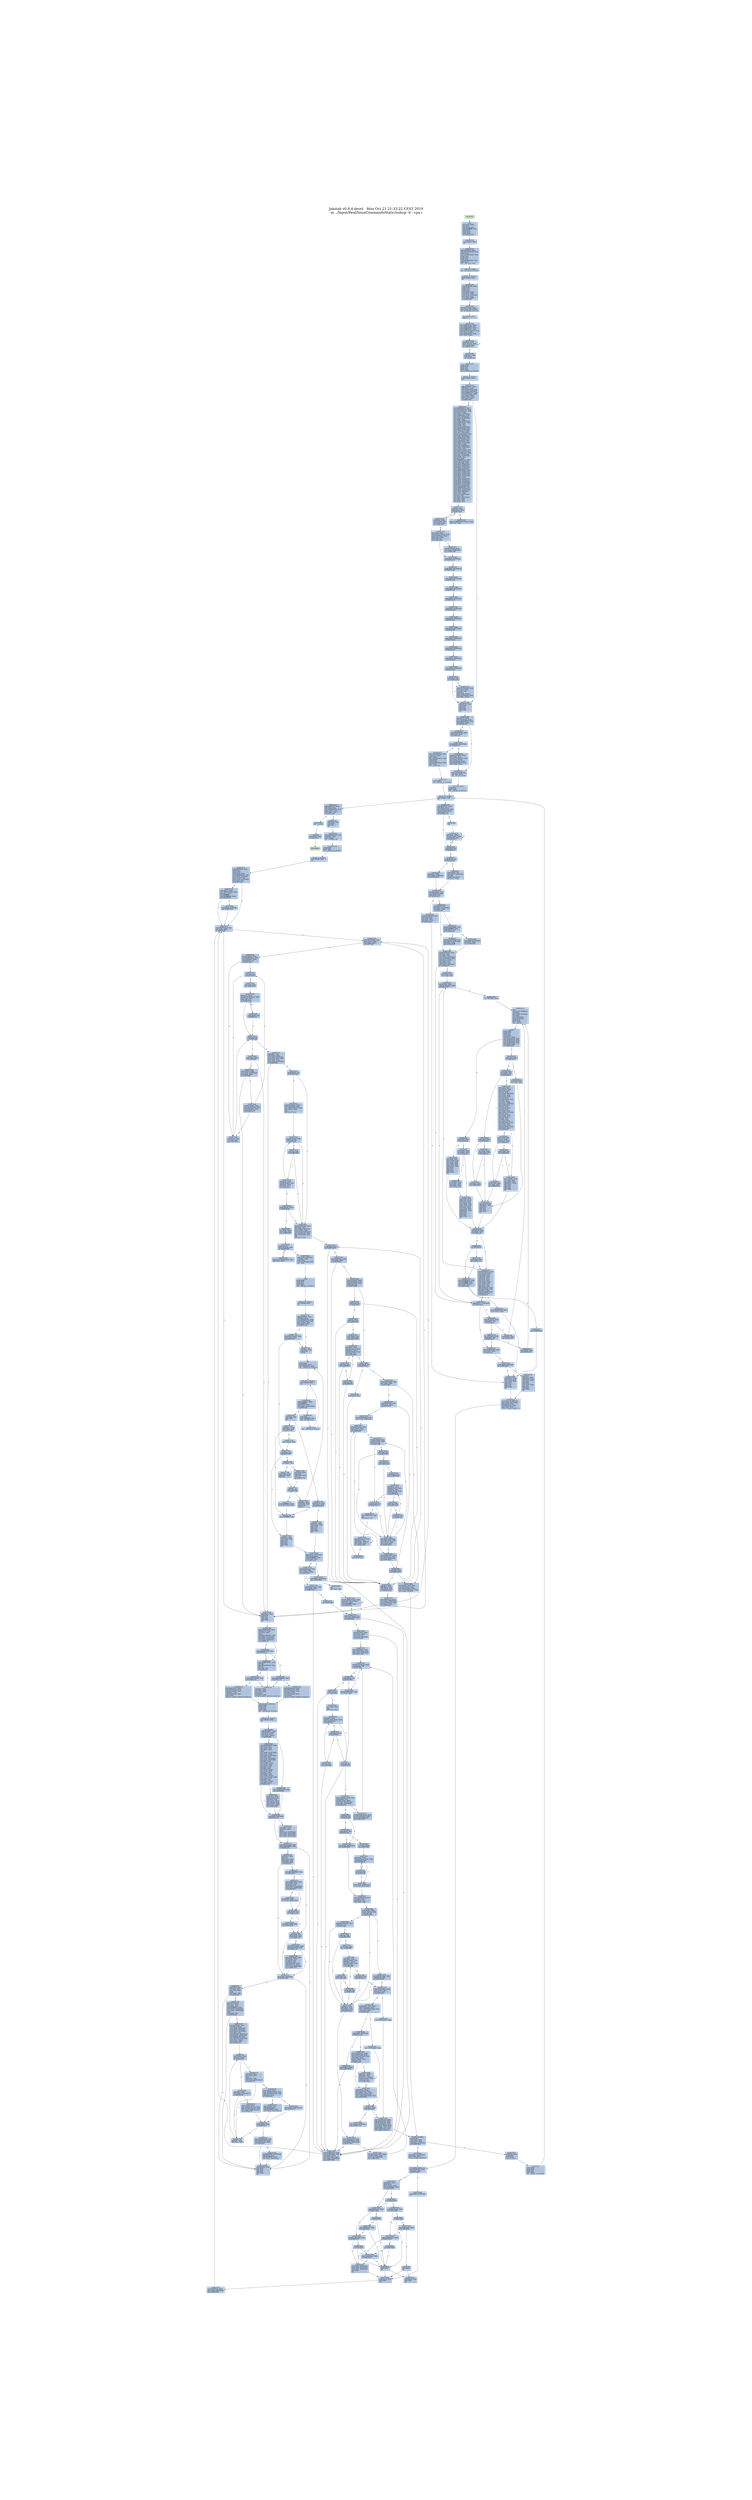 digraph G {
node[shape=rectangle,style=filled,fillcolor=lightsteelblue,color=lightsteelblue]
bgcolor="transparent"
graph [label="Jakstab v0.8.4-devel   Mon Oct 21 21:32:22 CEST 2019\n-m ../Input/Real/linuxCommandsStatic/nohup -b --cpa i", labelloc=t, fontsize=35, pad=30]
"0x08048730_0"[label="start\nxorl %ebp, %ebp\lpopl %esi\lmovl %esp, %ecx\landl $0xfffffff0, %esp\lpushl %eax\lpushl %esp\lpushl %edx\lcall 0x08048763\l"];
"0x08048740_0"[label="0x08048740\naddl $0x9a8c0, %ebx\lleal -613392(%ebx), %eax\lpushl %eax\lleal -613552(%ebx), %eax\lpushl %eax\lpushl %ecx\lpushl %esi\lmovl $0x8048c0e, %eax\lpushl %eax\lcall __libc_start_main\l"];
"0x08048763_0"[label="0x08048763\nmovl (%esp), %ebx\lret\l"];
"0x08048770_0"[label="_dl_relocate_static_...\nrepz ret\l"];
"0x08048780_0"[label="__x86.get_pc_thunk.b...\nmovl (%esp), %ebx\lret\l"];
"0x08049192_0"[label="__x86.get_pc_thunk.a...\nmovl (%esp), %eax\lret\l"];
"0x0804b810_0"[label="__x86.get_pc_thunk.d...\nmovl (%esp), %edx\lret\l"];
"0x0804bb6b_0"[label="__x86.get_pc_thunk.c...\nmovl (%esp), %ecx\lret\l"];
"0x0804c680_0"[label="get_common_indeces.c...\npushl %ebp\lpushl %edi\lpushl %esi\lpushl %ebx\lcall __x86.get_pc_thunk.bp\l"];
"0x0804c689_0"[label="0x0804c689\naddl $0x96977, %ebp\lsubl $0x108, %esp\ltestl %eax, %eax\lmovl %ecx, (%esp)\lje 0x0804c868\l"];
"0x0804c6a0_0"[label="0x0804c6a0\nmovl $0x80e4c00, %ebp\lmovl %eax, %esi\lmovl %edx, %edi\lmovl $0x1, %eax\lcpuid \lmovl %edx, 0x14(%ebp)\lmovl %eax, %edx\lmovl %ecx, 0x10(%ebp)\lshrl $0x8, %edx\lmovl %ebx, 0xc(%ebp)\lmovl %eax, 0x8(%ebp)\landl $0xf, %edx\lmovl (%esp), %ecx\lmovl %edx, (%esi)\lmovl %eax, %edx\lshrl $0x4, %edx\landl $0xf, %edx\lmovl %edx, (%edi)\lmovl %eax, %edx\lshrl $0xc, %edx\landl $0xf0, %edx\lmovl %edx, (%ecx)\lmovl 0x11c(%esp), %edx\lmovl %eax, %ecx\landl $0xf, %ecx\lmovl %ecx, (%edx)\lcmpl $0xf, (%esi)\lje 0x0804c851\l"];
"0x0804c6f8_0"[label="0x0804c6f8\ncmpl $0x6, 0x4(%ebp)\ljle 0x0804c713\l"];
"0x0804c6fe_0"[label="0x0804c6fe\nmovl $0x7, %eax\lxorl %ecx, %ecx\lcpuid \lmovl %eax, 0x18(%ebp)\lmovl %ebx, 0x1c(%ebp)\lmovl %ecx, 0x20(%ebp)\lmovl %edx, 0x24(%ebp)\l"];
"0x0804c713_0"[label="0x0804c713\nmovl 0x10(%ebp), %ebx\ltestl $0x8000000, %ebx\lje 0x0804c846\l"];
"0x0804c722_0"[label="0x0804c722\nxorl %ecx, %ecx\llgdt %ax\lmovl %eax, %edx\landl $0x6, %edx\lcmpl $0x6, %edx\lje 0x0804c873\l"];
"0x0804c735_0"[label="0x0804c735\ncmpl $0xc, 0x4(%ebp)\ljle 0x0804c846\l"];
"0x0804c73f_0"[label="0x0804c73f\nmovl $0xd, %esi\lxorl %ecx, %ecx\lmovl %esi, %eax\lcpuid \ltestl %ebx, %ebx\lje 0x0804c846\l"];
"0x0804c752_0"[label="0x0804c752\naddl $0x7f, %ebx\lmovl %esi, %eax\lmovl $0x1, %ecx\landl $0xffffffc0, %ebx\lmovl %ebx, 0x40(%ebp)\lmovl %ebx, 0x44(%ebp)\lcpuid \ltestb $0x2, %al\lje 0x0804c846\l"];
"0x0804c76f_0"[label="0x0804c76f\nleal 0x8(%esp), %ecx\lmovl $0x3, %eax\lmovl %ebp, 0x4(%esp)\lmovl $0x0, 0x8(%esp)\lmovl $0xa0, 0xc(%esp)\lmovl $0x2, %esi\lmovl $0x240, 0x10(%esp)\lmovl $0xa0, 0x88(%esp)\lleal 0x88(%esp), %edi\lmovl $0x100, 0x8c(%esp)\lmovl %ecx, (%esp)\lmovl %eax, %ebp\ljmp 0x0804c7fc\l"];
"0x0804c7c0_0"[label="0x0804c7c0\nmovl $0xd, %eax\lmovl %esi, %ecx\lcpuid \lcmpl $0x2, %esi\lmovl %eax, (%edi,%esi,4)\lje 0x0804c7f6\l"];
"0x0804c7d1_0"[label="0x0804c7d1\nmovl (%esp), %ebx\lmovl -4(%edi,%esi,4), %eax\laddl -4(%ebx,%esi,4), %eax\landl $0x2, %ecx\lje 0x0804c8de\l"];
"0x0804c7e5_0"[label="0x0804c7e5\nmovl (%esp), %ecx\laddl $0x3f, %eax\landl $0xffffffc0, %eax\lmovl %eax, (%ecx,%esi,4)\l"];
"0x0804c7f1_0"[label="0x0804c7f1\ncmpl $0x20, %ebp\lje 0x0804c822\l"];
"0x0804c7f6_0"[label="0x0804c7f6\naddl $0x1, %esi\laddl $0x1, %ebp\l"];
"0x0804c7fc_0"[label="0x0804c7fc\nmovl $0xee, %eax\lbtl %esi, %eax\ljb 0x0804c7c0\l"];
"0x0804c806_0"[label="0x0804c806\ncmpl $0x2, %esi\lmovl $0x0, (%edi,%esi,4)\lje 0x0804c7f6\l"];
"0x0804c812_0"[label="0x0804c812\nmovl (%esp), %ebx\lmovl -4(%edi,%esi,4), %eax\laddl -4(%ebx,%esi,4), %eax\lmovl %eax, (%ebx,%esi,4)\ljmp 0x0804c7f1\l"];
"0x0804c822_0"[label="0x0804c822\nmovl 0x104(%esp), %eax\laddl 0x84(%esp), %eax\lmovl 0x4(%esp), %ebp\lje 0x0804c846\l"];
"0x0804c836_0"[label="0x0804c836\norl $0x400000, 0x48(%ebp)\laddl $0x7f, %eax\landl $0xffffffc0, %eax\lmovl %eax, 0x40(%ebp)\l"];
"0x0804c846_0"[label="0x0804c846\naddl $0x108, %esp\lpopl %ebx\lpopl %esi\lpopl %edi\lpopl %ebp\lret\l"];
"0x0804c851_0"[label="0x0804c851\nshrl $0x14, %eax\lmovzbl %al, %eax\laddl $0xf, %eax\lmovl %eax, (%esi)\lmovl (%esp), %eax\lmovl (%eax), %eax\laddl %eax, (%edi)\ljmp 0x0804c6f8\l"];
"0x0804c868_0"[label="0x0804c868\nmovl $0x80e4c00, %ebp\ljmp 0x0804c6f8\l"];
"0x0804c873_0"[label="0x0804c873\ntestl $0x10000000, %ebx\lje 0x0804c89a\l"];
"0x0804c87b_0"[label="0x0804c87b\nmovl 0x48(%ebp), %edx\lmovl %edx, %ecx\lorl $0x40, %ecx\ltestb $0x20, 0x1c(%ebp)\lmovl %ecx, 0x48(%ebp)\lje 0x0804c895\l"];
"0x0804c88c_0"[label="0x0804c88c\norl $0x440, %edx\lmovl %edx, 0x48(%ebp)\l"];
"0x0804c895_0"[label="0x0804c895\nandb $0x10, %bh\ljne 0x0804c8d5\l"];
"0x0804c89a_0"[label="0x0804c89a\nandl $0xe0, %eax\lcmpl $0xe0, %eax\ljne 0x0804c735\l"];
"0x0804c8aa_0"[label="0x0804c8aa\nmovl 0x1c(%ebp), %edx\ltestl $0x10000, %edx\lje 0x0804c735\l"];
"0x0804c8b9_0"[label="0x0804c8b9\nmovl 0x48(%ebp), %eax\lmovl %eax, %ecx\lorb $0x10, %ah\lorb $0x30, %ch\landl $0x20000, %edx\lcmovnel %ecx, %eax\lmovl %eax, 0x48(%ebp)\ljmp 0x0804c735\l"];
"0x0804c8d5_0"[label="0x0804c8d5\norl $0x80, 0x48(%ebp)\ljmp 0x0804c89a\l"];
"0x0804c8de_0"[label="0x0804c8de\nmovl %eax, (%ebx,%esi,4)\ljmp 0x0804c7f1\l"];
"0x0804c8f0_0"[label="__libc_start_main\ncall __x86.get_pc_thunk.ax\l"];
"0x0804c8f5_0"[label="0x0804c8f5\naddl $0x9670b, %eax\lpushl %edi\lpushl %esi\lpushl %ebx\lsubl $0x70, %esp\lmovl $0x0, %edx\lmovl %eax, 0xc(%esp)\lxorl %eax, %eax\ltestl %edx, %edx\lje 0x0804c919\l"];
"0x0804c919_0"[label="0x0804c919\nmovl 0xc(%esp), %edi\lmovl %eax, 0xe10(%edi)\lcall _dl_relocate_static_pie\l"];
"0x0804c928_0"[label="0x0804c928\nmovl 0x88(%esp), %eax\lmovl 0x84(%esp), %esi\lmovl $0x80e4bc4, %edx\lmovl 0x98(%esp), %ecx\lleal 0x4(%eax,%esi,4), %eax\lmovl %eax, (%edx)\lmovl $0x80e2ec8, %edx\lmovl %ecx, (%edx)\l"];
"0x0804c951_0"[label="0x0804c951\naddl $0x4, %eax\lmovl -4(%eax), %edx\ltestl %edx, %edx\ljne 0x0804c951\l"];
"0x0804c95b_0"[label="0x0804c95b\nsubl $0xc, %esp\lpushl %eax\lcall _dl_aux_init\l"];
"0x0804c964_0"[label="0x0804c964\naddl $0x10, %esp\lmovl 0xc(%esp), %esi\lmovl $0x80e5290, %eax\lcmpl $0x0, (%eax)\ljne 0x0804c9a2\l"];
"0x0804c976_0"[label="0x0804c976\nmovl $0x8048000, %edx\ltestl %edx, %edx\lje 0x0804c9a2\l"];
"0x0804c980_0"[label="0x0804c980\ncmpw $0x20, 0x2a(%edx)\ljne 0x0804cd74\l"];
"0x0804c98b_0"[label="0x0804c98b\nmovl 0x1c(%edx), %ecx\laddl %edx, %ecx\lmovzwl 0x2c(%edx), %edx\lmovl %ecx, (%eax)\lmovl 0xc(%esp), %eax\lmovl $0x80e52b0, %eax\lmovl %edx, (%eax)\l"];
"0x0804c9a2_0"[label="0x0804c9a2\nmovl 0xc(%esp), %esi\lmovl %esi, %ebx\lcall __libc_init_secure\l"];
"0x0804c9ad_0"[label="0x0804c9ad\nmovl $0x80e4bc4, %eax\lsubl $0xc, %esp\lpushl (%eax)\lcall __tunables_init\l"];
"0x0804c9bd_0"[label="0x0804c9bd\nmovl $0x80e4c00, %esi\laddl $0x10, %esp\lxorl %eax, %eax\lcpuid \lcmpl $0x756e6547, %ebx\lmovl $0x0, 0x1c(%esp)\lmovl $0x0, 0x20(%esp)\lmovl %eax, 0x4(%esi)\ljne 0x0804ccaf\l"];
"0x0804c9e9_0"[label="0x0804c9e9\ncmpl $0x6c65746e, %ecx\ljne 0x0804ccaf\l"];
"0x0804c9f5_0"[label="0x0804c9f5\ncmpl $0x49656e69, %edx\lje 0x0804ce3b\l"];
"0x0804ca01_0"[label="0x0804ca01\nsubl $0xc, %esp\lxorl %eax, %eax\lxorl %ecx, %ecx\lpushl $0x0\lxorl %edx, %edx\lcall get_common_indeces.constprop.1\l"];
"0x0804ccaf_0"[label="0x0804ccaf\ncmpl $0x68747541, %ebx\lsete %bl\lcmpl $0x444d4163, %ecx\lsete %al\ltestb %al, %bl\lje 0x0804ca01\l"];
"0x0804ccc9_0"[label="0x0804ccc9\ncmpl $0x69746e65, %edx\ljne 0x0804ca01\l"];
"0x0804ccd5_0"[label="0x0804ccd5\nleal 0x2c(%esp), %ecx\lleal 0x20(%esp), %edx\lleal 0x1c(%esp), %eax\lsubl $0xc, %esp\lleal 0x3c(%esp), %ebx\lpushl %ebx\lcall get_common_indeces.constprop.1\l"];
"0x0804cd74_0"[label="0x0804cd74\nleal -193432(%esi), %eax\lmovl %esi, %ebx\lpushl %eax\lleal -193616(%esi), %eax\lpushl $0xb4\lpushl %eax\lleal -193560(%esi), %eax\lpushl %eax\lcall __assert_fail\l"];
"0x0804ce3b_0"[label="0x0804ce3b\nleal 0x20(%esp), %edx\lleal 0x24(%esp), %ecx\lleal 0x1c(%esp), %eax\lsubl $0xc, %esp\lleal 0x34(%esp), %ebx\lpushl %ebx\lcall get_common_indeces.constprop.1\l"];
"0x0804cff2_0"[label="__x86.get_pc_thunk.b...\nmovl (%esp), %ebp\lret\l"];
"0x0804d349_0"[label="__x86.get_pc_thunk.s...\nmovl (%esp), %esi\lret\l"];
"0x0804fa70_0"[label="__assert_fail\npushl %ebx\lcall __x86.get_pc_thunk.bx\l"];
"0x08053653_0"[label="__x86.get_pc_thunk.d...\nmovl (%esp), %edi\lret\l"];
"0x08077720_0"[label="__sbrk\npushl %ebp\lpushl %edi\lpushl %esi\lpushl %ebx\lcall __x86.get_pc_thunk.si\l"];
"0x08077729_0"[label="0x08077729\naddl $0x6b8d7, %esi\lsubl $0xc, %esp\lmovl $0x80e4cac, %ebp\lmovl 0x20(%esp), %edi\lmovl (%ebp), %ebx\ltestl %ebx, %ebx\lje 0x0807774d\l"];
"0x08077743_0"[label="0x08077743\nmovl 0xe10(%esi), %eax\ltestl %eax, %eax\lje 0x08077761\l"];
"0x0807774d_0"[label="0x0807774d\nsubl $0xc, %esp\lpushl $0x0\lcall brk\l"];
"0x08077757_0"[label="0x08077757\naddl $0x10, %esp\ltestl %eax, %eax\ljs 0x08077780\l"];
"0x0807775e_0"[label="0x0807775e\nmovl (%ebp), %ebx\l"];
"0x08077761_0"[label="0x08077761\ncmpl $0x0, %edi\lje 0x08077785\l"];
"0x08077766_0"[label="0x08077766\njle 0x080777b0\l"];
"0x08077768_0"[label="0x08077768\nmovl %ebx, %eax\laddl %edi, %eax\lsetb %al\l"];
"0x0807776f_0"[label="0x0807776f\ntestb %al, %al\lje 0x08077790\l"];
"0x08077773_0"[label="0x08077773\nmovl $0xffffffe0, %eax\lmovl $0xc, %gs:(%eax)\l"];
"0x08077780_0"[label="0x08077780\nmovl $0xffffffff, %ebx\l"];
"0x08077785_0"[label="0x08077785\naddl $0xc, %esp\lmovl %ebx, %eax\lpopl %ebx\lpopl %esi\lpopl %edi\lpopl %ebp\lret\l"];
"0x08077790_0"[label="0x08077790\nsubl $0xc, %esp\laddl %ebx, %edi\lpushl %edi\lcall brk\l"];
"0x0807779b_0"[label="0x0807779b\naddl $0x10, %esp\ltestl %eax, %eax\ljs 0x08077780\l"];
"0x080777a2_0"[label="0x080777a2\naddl $0xc, %esp\lmovl %ebx, %eax\lpopl %ebx\lpopl %esi\lpopl %edi\lpopl %ebp\lret\l"];
"0x080777b0_0"[label="0x080777b0\nmovl %edi, %eax\lnegl %eax\lcmpl %ebx, %eax\lseta %al\ljmp 0x0807776f\l"];
"0x08079b30_0"[label="do_tunable_update_va...\nmovl 0x4(%eax), %ecx\lcmpl $0x3, %ecx\lje 0x08079b80\l"];
"0x08079b38_0"[label="0x08079b38\ncmpl $0x1, %ecx\lpushl %ebx\lmovl (%edx), %ebx\lmovl 0x4(%edx), %edx\lje 0x08079b58\l"];
"0x08079b43_0"[label="0x08079b43\njae 0x08079b58\l"];
"0x08079b45_0"[label="0x08079b45\ncmpl 0xc(%eax), %edx\ljle 0x08079b88\l"];
"0x08079b4a_0"[label="0x08079b4a\ncmpl 0x14(%eax), %edx\ljl 0x08079b70\l"];
"0x08079b4f_0"[label="0x08079b4f\njle 0x08079b6b\l"];
"0x08079b51_0"[label="0x08079b51\npopl %ebx\lret\l"];
"0x08079b58_0"[label="0x08079b58\ncmpl 0xc(%eax), %edx\lja 0x08079b64\l"];
"0x08079b5d_0"[label="0x08079b5d\njb 0x08079b51\l"];
"0x08079b5f_0"[label="0x08079b5f\ncmpl 0x8(%eax), %ebx\ljb 0x08079b51\l"];
"0x08079b64_0"[label="0x08079b64\ncmpl 0x14(%eax), %edx\ljb 0x08079b70\l"];
"0x08079b69_0"[label="0x08079b69\nja 0x08079b51\l"];
"0x08079b6b_0"[label="0x08079b6b\ncmpl 0x10(%eax), %ebx\lja 0x08079b51\l"];
"0x08079b70_0"[label="0x08079b70\nmovl %ebx, 0x18(%eax)\lmovl %edx, 0x1c(%eax)\lmovb $0x1, 0x20(%eax)\lpopl %ebx\lret\l"];
"0x08079b80_0"[label="0x08079b80\nmovl %edx, 0x18(%eax)\lret\l"];
"0x08079b88_0"[label="0x08079b88\njl 0x08079b51\l"];
"0x08079b8a_0"[label="0x08079b8a\ncmpl 0x8(%eax), %ebx\ljae 0x08079b4a\l"];
"0x08079b8f_0"[label="0x08079b8f\npopl %ebx\lret\l"];
"0x08079ba0_0"[label="tunable_initialize\npushl %ebx\lmovl %eax, %ebx\lsubl $0x18, %esp\lcmpl $0x3, 0x4(%eax)\ljne 0x08079bc0\l"];
"0x08079bac_0"[label="0x08079bac\nmovb $0x1, 0x20(%eax)\lmovl %ebx, %eax\lcall do_tunable_update_val\l"];
"0x08079bb7_0"[label="0x08079bb7\naddl $0x18, %esp\lpopl %ebx\lret\l"];
"0x08079bc0_0"[label="0x08079bc0\nsubl $0x8, %esp\lpushl $0x0\lpushl %edx\lcall _dl_strtoul\l"];
"0x08079bcb_0"[label="0x08079bcb\nmovl %eax, 0x18(%esp)\lmovl %edx, 0x1c(%esp)\laddl $0x10, %esp\lleal 0x8(%esp), %edx\lmovl %ebx, %eax\lcall do_tunable_update_val\l"];
"0x08079be1_0"[label="0x08079be1\naddl $0x18, %esp\lpopl %ebx\lret\l"];
"0x08079c10_0"[label="__tunables_init\npushl %ebp\lpushl %edi\lcall __x86.get_pc_thunk.di\l"];
"0x08079c17_0"[label="0x08079c17\naddl $0x693e9, %edi\lpushl %esi\lpushl %ebx\lsubl $0x3c, %esp\lmovl $0x80e2ecc, %eax\lmovl %edi, 0xc(%esp)\lmovl (%eax), %esi\lmovl %eax, 0x18(%esp)\ltestl %esi, %esi\lje 0x08079c50\l"];
"0x08079c36_0"[label="0x08079c36\nmovl $0x21, %eax\lleal -180497(%edi), %ebx\lxorl %ecx, %ecx\lint $0xffffff80\lcmpl $0xfffff000, %eax\ljbe 0x08079f5b\l"];
"0x08079c50_0"[label="0x08079c50\nmovl 0x50(%esp), %eax\ltestl %eax, %eax\lje 0x08079d8f\l"];
"0x08079c5c_0"[label="0x08079c5c\nmovl 0x50(%esp), %eax\lmovl (%eax), %ebp\ltestl %ebp, %ebp\lje 0x08079d8f\l"];
"0x08079c6a_0"[label="0x08079c6a\nmovzbl (%ebp), %ecx\lmovl 0x50(%esp), %eax\lleal 0x4(%eax), %ebx\lcmpb $0x3d, %cl\lje 0x08079e02\l"];
"0x08079c7e_0"[label="0x08079c7e\ntestb %cl, %cl\lje 0x08079e02\l"];
"0x08079c86_0"[label="0x08079c86\nxorl %eax, %eax\ljmp 0x08079c95\l"];
"0x08079c90_0"[label="0x08079c90\ncmpb $0x3d, %dl\lje 0x08079ca3\l"];
"0x08079c95_0"[label="0x08079c95\naddl $0x1, %eax\lmovzbl (%ebp,%eax), %edx\lmovl %eax, %esi\ltestb %dl, %dl\ljne 0x08079c90\l"];
"0x08079ca3_0"[label="0x08079ca3\ntestb %dl, %dl\lje 0x08079de0\l"];
"0x08079cab_0"[label="0x08079cab\naddl $0x1, %esi\ltestl %ebx, %ebx\lmovl %ebx, 0x8(%esp)\lleal (%ebp,%esi), %eax\lmovl %ecx, %edi\lmovl %eax, 0x14(%esp)\lje 0x08079d8f\l"];
"0x08079cc4_0"[label="0x08079cc4\ncmpb $0x47, %cl\ljne 0x08079d01\l"];
"0x08079cc9_0"[label="0x08079cc9\nmovl 0xc(%esp), %ecx\lleal 0x1(%ebp), %eax\lleal -180511(%ecx), %ebx\lmovl $0x4c, %ecx\lnop \lleal (%esi), %esi\l"];
"0x08079ce0_0"[label="0x08079ce0\nmovzbl (%eax), %edx\ltestb %dl, %dl\lje 0x08079d01\l"];
"0x08079ce7_0"[label="0x08079ce7\ncmpb %cl, %dl\ljne 0x08079d01\l"];
"0x08079ceb_0"[label="0x08079ceb\naddl $0x1, %ebx\lmovzbl (%ebx), %ecx\laddl $0x1, %eax\ltestb %cl, %cl\ljne 0x08079ce0\l"];
"0x08079cf8_0"[label="0x08079cf8\ncmpb $0x3d, (%eax)\lje 0x08079e8f\l"];
"0x08079d01_0"[label="0x08079d01\nmovl 0x18(%esp), %eax\lxorl %edi, %edi\lmovl %ebp, 0x4(%esp)\lmovl (%eax), %eax\lmovl %eax, 0x10(%esp)\lmovl 0xc(%esp), %eax\lleal -1344(%eax), %esi\lnop \lleal (%esi), %esi\l"];
"0x08079d20_0"[label="0x08079d20\ncmpb $0x0, (%esi)\ljne 0x08079d70\l"];
"0x08079d25_0"[label="0x08079d25\nmovl 0x8(%esi), %ebp\ltestl %ebp, %ebp\lje 0x08079d70\l"];
"0x08079d2c_0"[label="0x08079d2c\nmovzbl (%ebp), %edx\lmovl 0x4(%esp), %ebx\lmovzbl (%ebx), %eax\ltestb %dl, %dl\lje 0x08079d68\l"];
"0x08079d3b_0"[label="0x08079d3b\ntestb %al, %al\lje 0x08079d70\l"];
"0x08079d3f_0"[label="0x08079d3f\ncmpb %al, %dl\ljne 0x08079d70\l"];
"0x08079d43_0"[label="0x08079d43\nmovl %ebp, %ecx\lmovl %ebx, %edx\ljmp 0x08079d58\l"];
"0x08079d50_0"[label="0x08079d50\ncmpb %al, %bl\ljne 0x08079d70\l"];
"0x08079d54_0"[label="0x08079d54\ntestb %al, %al\lje 0x08079d70\l"];
"0x08079d58_0"[label="0x08079d58\naddl $0x1, %ecx\lmovzbl (%ecx), %ebx\laddl $0x1, %edx\lmovzbl (%edx), %eax\ltestb %bl, %bl\ljne 0x08079d50\l"];
"0x08079d68_0"[label="0x08079d68\ncmpb $0x3d, %al\lje 0x08079da0\l"];
"0x08079d6c_0"[label="0x08079d6c\nleal (%esi), %esi\l"];
"0x08079d70_0"[label="0x08079d70\naddl $0x1, %edi\laddl $0x2c, %esi\lcmpl $0x16, %edi\ljne 0x08079d20\l"];
"0x08079d7b_0"[label="0x08079d7b\nmovl 0x8(%esp), %eax\lmovl %eax, 0x50(%esp)\lmovl 0x50(%esp), %eax\ltestl %eax, %eax\ljne 0x08079c5c\l"];
"0x08079d8f_0"[label="0x08079d8f\naddl $0x3c, %esp\lpopl %ebx\lpopl %esi\lpopl %edi\lpopl %ebp\lret\l"];
"0x08079da0_0"[label="0x08079da0\nmovl 0x10(%esp), %edx\ltestl %edx, %edx\lje 0x08079db4\l"];
"0x08079da8_0"[label="0x08079da8\nmovl 0x4(%esi), %eax\ltestl %eax, %eax\lje 0x08079e0b\l"];
"0x08079daf_0"[label="0x08079daf\ncmpl $0x2, %eax\ljne 0x08079d70\l"];
"0x08079db4_0"[label="0x08079db4\nimull $0x2c, %edi, %eax\lmovl 0xc(%esp), %edi\lmovl 0x14(%esp), %edx\lleal -1376(%edi,%eax), %eax\lcall tunable_initialize\l"];
"0x08079dcb_0"[label="0x08079dcb\nmovl 0x8(%esp), %eax\lmovl %eax, 0x50(%esp)\ljmp 0x08079c50\l"];
"0x08079de0_0"[label="0x08079de0\ntestl %ebx, %ebx\lje 0x08079d8f\l"];
"0x08079de4_0"[label="0x08079de4\nmovl (%ebx), %ebp\lmovl %ebx, 0x50(%esp)\ltestl %ebp, %ebp\lje 0x08079d8f\l"];
"0x08079dee_0"[label="0x08079dee\nmovzbl (%ebp), %ecx\lmovl 0x50(%esp), %eax\lleal 0x4(%eax), %ebx\lcmpb $0x3d, %cl\ljne 0x08079c7e\l"];
"0x08079e02_0"[label="0x08079e02\nmovl %ecx, %edx\lxorl %esi, %esi\ljmp 0x08079ca3\l"];
"0x08079e0b_0"[label="0x08079e0b\nmovl 0x50(%esp), %eax\lmovl %eax, 0x8(%esp)\l"];
"0x08079e13_0"[label="0x08079e13\nmovl 0x8(%esp), %eax\lmovl (%eax), %eax\ltestl %eax, %eax\lje 0x08079e64\l"];
"0x08079e1d_0"[label="0x08079e1d\nmovzbl (%ebp), %ecx\lmovzbl (%eax), %edx\ltestb %cl, %cl\lje 0x08079e50\l"];
"0x08079e28_0"[label="0x08079e28\ntestb %dl, %dl\lje 0x08079e55\l"];
"0x08079e2c_0"[label="0x08079e2c\ncmpb %dl, %cl\ljne 0x08079e55\l"];
"0x08079e30_0"[label="0x08079e30\nmovl %ebp, %ecx\ljmp 0x08079e40\l"];
"0x08079e38_0"[label="0x08079e38\ncmpb %dl, %bl\ljne 0x08079e55\l"];
"0x08079e3c_0"[label="0x08079e3c\ntestb %dl, %dl\lje 0x08079e55\l"];
"0x08079e40_0"[label="0x08079e40\naddl $0x1, %ecx\lmovzbl (%ecx), %ebx\laddl $0x1, %eax\lmovzbl (%eax), %edx\ltestb %bl, %bl\ljne 0x08079e38\l"];
"0x08079e50_0"[label="0x08079e50\ncmpb $0x3d, %dl\lje 0x08079e74\l"];
"0x08079e55_0"[label="0x08079e55\naddl $0x4, 0x8(%esp)\lmovl 0x8(%esp), %eax\lmovl (%eax), %eax\ltestl %eax, %eax\ljne 0x08079e1d\l"];
"0x08079e64_0"[label="0x08079e64\nmovl 0x50(%esp), %ecx\lmovl 0x4(%esi), %eax\lmovl %ecx, 0x8(%esp)\ljmp 0x08079daf\l"];
"0x08079e74_0"[label="0x08079e74\nmovl 0x8(%esp), %eax\lnop \lleal (%esi), %esi\l"];
"0x08079e80_0"[label="0x08079e80\nmovl 0x4(%eax), %edx\laddl $0x4, %eax\lmovl %edx, -4(%eax)\ltestl %edx, %edx\ljne 0x08079e80\l"];
"0x08079e8d_0"[label="0x08079e8d\njmp 0x08079e13\l"];
"0x08079e8f_0"[label="0x08079e8f\nxorl %edx, %edx\lmovl %edi, %ecx\ljmp 0x08079e9f\l"];
"0x08079e98_0"[label="0x08079e98\nmovzbl 0x1(%ebp,%edx), %ecx\lmovl %eax, %edx\l"];
"0x08079e9f_0"[label="0x08079e9f\ntestb %cl, %cl\lleal 0x1(%edx), %eax\ljne 0x08079e98\l"];
"0x08079ea6_0"[label="0x08079ea6\nmovl %edx, 0x4(%esp)\lsubl $0xc, %esp\lpushl %eax\lmovl 0x1c(%esp), %ebx\lcall __sbrk\l"];
"0x08079eb7_0"[label="0x08079eb7\nmovl %eax, 0x34(%esp)\laddl $0x10, %esp\lcmpl $0xffffffff, %eax\lmovl %eax, %ecx\lje 0x0807a120\l"];
"0x08079ec9_0"[label="0x08079ec9\nmovl 0x4(%esp), %edx\ltestl %edx, %edx\lleal -1(%edx), %eax\lje 0x0807a106\l"];
"0x08079ed8_0"[label="0x08079ed8\nnop \lleal (%esi), %esi\l"];
"0x08079ee0_0"[label="0x08079ee0\nmovzbl (%ebp,%eax), %edx\lmovb %dl, (%ecx,%eax)\lsubl $0x1, %eax\lcmpl $0xffffffff, %eax\ljne 0x08079ee0\l"];
"0x08079ef0_0"[label="0x08079ef0\naddl 0x24(%esp), %esi\lmovl %esi, 0x2c(%esp)\lje 0x08079f44\l"];
"0x08079efa_0"[label="0x08079efa\nmovzbl (%esi), %eax\lmovl %esi, %ebp\ltestb %al, %al\lmovb %al, 0x4(%esp)\lje 0x08079f44\l"];
"0x08079f07_0"[label="0x08079f07\nmovl 0xc(%esp), %eax\lleal -1376(%eax), %eax\lmovl %eax, 0x28(%esp)\lleal (%esi), %esi\l"];
"0x08079f18_0"[label="0x08079f18\nmovzbl 0x4(%esp), %eax\lcmpb $0x3d, %al\lje 0x08079f6a\l"];
"0x08079f21_0"[label="0x08079f21\ncmpb $0x3a, %al\lje 0x08079f6a\l"];
"0x08079f25_0"[label="0x08079f25\ntestb %al, %al\lje 0x08079f44\l"];
"0x08079f29_0"[label="0x08079f29\nxorl %edx, %edx\lnop \lleal (%esi), %esi\l"];
"0x08079f30_0"[label="0x08079f30\naddl $0x1, %edx\lmovzbl (%ebp,%edx), %eax\lcmpb $0x3d, %al\lje 0x08079f71\l"];
"0x08079f3c_0"[label="0x08079f3c\ncmpb $0x3a, %al\lje 0x08079f71\l"];
"0x08079f40_0"[label="0x08079f40\ntestb %al, %al\ljne 0x08079f30\l"];
"0x08079f44_0"[label="0x08079f44\nmovl 0x50(%esp), %eax\lmovl 0x24(%esp), %edi\lmovl %edi, (%eax)\lmovl 0x8(%esp), %eax\lmovl %eax, 0x50(%esp)\ljmp 0x08079c50\l"];
"0x08079f5b_0"[label="0x08079f5b\nmovl $0x2, -416(%edi)\ljmp 0x08079c50\l"];
"0x08079f6a_0"[label="0x08079f6a\nmovzbl 0x4(%esp), %eax\lxorl %edx, %edx\l"];
"0x08079f71_0"[label="0x08079f71\ntestb %al, %al\lje 0x08079f44\l"];
"0x08079f75_0"[label="0x08079f75\nleal 0x1(%ebp,%edx), %ecx\lcmpb $0x3a, %al\lmovzbl (%ecx), %ebx\lmovl %ecx, 0x10(%esp)\lmovb %bl, 0x1f(%esp)\lje 0x0807a070\l"];
"0x08079f8c_0"[label="0x08079f8c\ntestb %bl, %bl\lje 0x0807a0af\l"];
"0x08079f94_0"[label="0x08079f94\ncmpb $0x3a, %bl\lje 0x0807a0af\l"];
"0x08079f9d_0"[label="0x08079f9d\nxorl %eax, %eax\ljmp 0x08079fac\l"];
"0x08079fa8_0"[label="0x08079fa8\ntestb %dl, %dl\lje 0x08079fb8\l"];
"0x08079fac_0"[label="0x08079fac\naddl $0x1, %eax\lmovzbl (%ecx,%eax), %edx\lcmpb $0x3a, %dl\ljne 0x08079fa8\l"];
"0x08079fb8_0"[label="0x08079fb8\nmovl %eax, 0x20(%esp)\lmovb %dl, 0x1f(%esp)\l"];
"0x08079fc0_0"[label="0x08079fc0\nmovl 0x28(%esp), %edi\lxorl %esi, %esi\lleal (%esi), %esi\lleal (%edi), %edi\l"];
"0x08079fd0_0"[label="0x08079fd0\nmovl (%edi), %eax\lmovzbl (%eax), %edx\ltestb %dl, %dl\lje 0x0807a03b\l"];
"0x08079fd9_0"[label="0x08079fd9\nmovzbl 0x4(%esp), %ecx\ltestb %cl, %cl\lje 0x0807a00d\l"];
"0x08079fe2_0"[label="0x08079fe2\ncmpb %cl, %dl\ljne 0x0807a00d\l"];
"0x08079fe6_0"[label="0x08079fe6\nmovl %ebp, %edx\ljmp 0x08079ff8\l"];
"0x08079ff0_0"[label="0x08079ff0\ncmpb %bl, %cl\ljne 0x0807a00d\l"];
"0x08079ff4_0"[label="0x08079ff4\ntestb %bl, %bl\lje 0x0807a00d\l"];
"0x08079ff8_0"[label="0x08079ff8\naddl $0x1, %eax\lmovzbl (%eax), %ecx\laddl $0x1, %edx\lmovzbl (%edx), %ebx\ltestb %cl, %cl\ljne 0x08079ff0\l"];
"0x0807a008_0"[label="0x0807a008\ncmpb $0x3d, %bl\lje 0x0807a045\l"];
"0x0807a00d_0"[label="0x0807a00d\naddl $0x1, %esi\laddl $0x2c, %edi\lcmpl $0x16, %esi\ljne 0x08079fd0\l"];
"0x0807a018_0"[label="0x0807a018\nmovl 0x10(%esp), %eax\lmovl 0x20(%esp), %edi\lcmpb $0x0, (%eax,%edi)\lje 0x08079f44\l"];
"0x0807a02a_0"[label="0x0807a02a\nleal 0x1(%eax,%edi), %ebp\lmovzbl (%ebp), %eax\lmovb %al, 0x4(%esp)\ljmp 0x08079f18\l"];
"0x0807a03b_0"[label="0x0807a03b\nmovzbl 0x4(%esp), %ebx\lcmpb $0x3d, %bl\ljne 0x0807a00d\l"];
"0x0807a045_0"[label="0x0807a045\nmovl 0x18(%esp), %eax\lmovl (%eax), %ecx\ltestl %ecx, %ecx\lje 0x0807a082\l"];
"0x0807a04f_0"[label="0x0807a04f\nimull $0x2c, %esi, %eax\lmovl 0xc(%esp), %edi\lmovl -1340(%edi,%eax), %eax\ltestl %eax, %eax\lje 0x0807a0bc\l"];
"0x0807a061_0"[label="0x0807a061\nmovl 0x10(%esp), %ebp\l"];
"0x0807a065_0"[label="0x0807a065\ncmpl $0x2, %eax\lje 0x0807a086\l"];
"0x0807a06a_0"[label="0x0807a06a\nmovl %ebp, 0x10(%esp)\ljmp 0x0807a018\l"];
"0x0807a070_0"[label="0x0807a070\nmovzbl 0x1f(%esp), %eax\lmovl 0x10(%esp), %ebp\lmovb %al, 0x4(%esp)\ljmp 0x08079f18\l"];
"0x0807a082_0"[label="0x0807a082\nmovl 0x10(%esp), %ebp\l"];
"0x0807a086_0"[label="0x0807a086\nmovl 0x10(%esp), %edx\lsubl 0x2c(%esp), %edx\laddl 0x14(%esp), %edx\lmovl 0x20(%esp), %eax\lmovb $0x0, (%edx,%eax)\limull $0x2c, %esi, %eax\laddl 0x28(%esp), %eax\lcall tunable_initialize\l"];
"0x0807a0af_0"[label="0x0807a0af\nmovl $0x0, 0x20(%esp)\ljmp 0x08079fc0\l"];
"0x0807a0bc_0"[label="0x0807a0bc\ncmpb $0x0, 0x1f(%esp)\lje 0x0807a12d\l"];
"0x0807a0c3_0"[label="0x0807a0c3\nmovl 0x10(%esp), %eax\lmovl 0x20(%esp), %edi\lleal 0x1(%eax,%edi), %edx\lmovl %ebp, %eax\lmovzbl (%edx), %ecx\ltestb %cl, %cl\lje 0x0807a0e8\l"];
"0x0807a0d8_0"[label="0x0807a0d8\naddl $0x1, %edx\laddl $0x1, %eax\lmovb %cl, -1(%eax)\lmovzbl (%edx), %ecx\ltestb %cl, %cl\ljne 0x0807a0d8\l"];
"0x0807a0e8_0"[label="0x0807a0e8\nmovb $0x0, (%eax)\lmovl 0xc(%esp), %edi\limull $0x2c, %esi, %eax\lmovl $0x0, 0x20(%esp)\lmovl -1340(%edi,%eax), %eax\ljmp 0x0807a065\l"];
"0x0807a106_0"[label="0x0807a106\nmovl 0x24(%esp), %ebx\ltestl %ebx, %ebx\lje 0x08079f44\l"];
"0x0807a112_0"[label="0x0807a112\njmp 0x08079ef0\l"];
"0x0807a120_0"[label="0x0807a120\nmovl $0x0, 0x24(%esp)\ljmp 0x08079f44\l"];
"0x0807a12d_0"[label="0x0807a12d\nmovb $0x0, (%ebp)\ljmp 0x08079f44\l"];
"0x0807a1c0_0"[label="_dl_aux_init\npushl %ebp\lpushl %edi\lpushl %esi\lpushl %ebx\lcall __x86.get_pc_thunk.cx\l"];
"0x0807a1c9_0"[label="0x0807a1c9\naddl $0x68e37, %ecx\lsubl $0x74, %esp\lmovl 0x88(%esp), %eax\lmovl %eax, 0x4(%esp)\lmovl $0x80e527c, %eax\lmovl 0x4(%esp), %edx\lmovl %edx, (%eax)\lmovl (%edx), %eax\ltestl %eax, %eax\lje 0x0807a45d\l"];
"0x0807a1f3_0"[label="0x0807a1f3\nmovl $0x80e52a4, %esi\lmovl 0x1be0(%ecx), %edi\lmovl 0x1be4(%ecx), %ebp\lmovl (%esi), %ebx\lmovl %edi, 0x30(%esp)\lmovl $0x80e2ecc, %edi\lmovl %esi, 0x5c(%esp)\lmovl %ebp, 0x34(%esp)\lxorl %ebp, %ebp\lmovl %ebx, 0x48(%esp)\lmovl 0xb20(%ecx), %ebx\lmovl %ebp, %edx\lmovl (%edi), %esi\lmovl %edi, 0x10(%esp)\lmovl $0x80e5280, %edi\lmovl %ebx, 0x40(%esp)\lmovl -320(%ecx), %ebx\lmovl %esi, 0x4c(%esp)\lmovzwl 0xaec(%ecx), %esi\lmovl %edi, 0x68(%esp)\lmovl %ebx, 0x54(%esp)\lmovl $0x80e52c8, %ebx\lmovw %si, 0x44(%esp)\lmovl $0x80e529c, %esi\lmovl %ebx, 0x14(%esp)\lmovl (%ebx), %ebx\lmovl %esi, 0x64(%esp)\lmovl %ebx, 0x50(%esp)\lmovl (%esi), %ebx\lmovl 0x1bec(%ecx), %esi\lmovl %ebx, 0x18(%esp)\lmovl 0x1be8(%ecx), %ebx\lmovl %esi, 0x2c(%esp)\lmovl %ebx, 0x28(%esp)\lmovl (%edi), %esi\lxorl %edi, %edi\lmovl 0xaf8(%ecx), %ebx\lmovb %dl, 0x21(%esp)\lmovl 0x4(%esp), %edx\lmovb $0x0, 0x5b(%esp)\lmovl %esi, 0x38(%esp)\lmovb $0x0, 0x5a(%esp)\lmovl %ebx, 0xc(%esp)\lmovl $0x80e52b0, %ebx\lmovb $0x0, 0x59(%esp)\lmovb $0x0, 0x58(%esp)\lmovb $0x0, 0x47(%esp)\lmovb $0x0, 0x46(%esp)\lmovl (%ebx), %esi\lmovl %ebx, 0x6c(%esp)\lmovb $0x0, 0x3f(%esp)\lmovb $0x0, 0x3e(%esp)\lmovb $0x0, 0x3d(%esp)\lmovb $0x0, 0x3c(%esp)\lmovl %esi, 0x24(%esp)\lmovl $0x80e5290, %esi\lmovb $0x0, 0x23(%esp)\lmovb $0x0, 0x22(%esp)\lmovl %edi, 0x8(%esp)\lmovl (%esi), %ebx\lmovl %esi, 0x60(%esp)\lxorl %esi, %esi\lmovl %ebx, 0x1c(%esp)\lxorl %ebx, %ebx\lmovl %esi, %esi\lleal (%edi), %edi\l"];
"0x0807a310_0"[label="0x0807a310\nsubl $0x3, %eax\lcmpl $0x1e, %eax\lja 0x0807a34b\l"];
"0x0807a318_0"[label="0x0807a318\nmovl -179680(%ecx,%eax,4), %edi\laddl %ecx, %edi\l"];
"0x0807a34b_0"[label="0x0807a34b\naddl $0x8, %edx\lmovl (%edx), %eax\ltestl %eax, %eax\ljne 0x0807a310\l"];
"0x0807a354_0"[label="0x0807a354\nleal (%esi), %esi\lmovzbl 0x21(%esp), %ebp\lmovl 0x8(%esp), %edi\lmovl %ebp, %eax\ltestb %al, %al\ljne 0x0807a67e\l"];
"0x0807a36b_0"[label="0x0807a36b\ncmpb $0x0, 0x22(%esp)\lje 0x0807a37c\l"];
"0x0807a37c_0"[label="0x0807a37c\ncmpb $0x0, 0x23(%esp)\lje 0x0807a38d\l"];
"0x0807a38d_0"[label="0x0807a38d\ncmpb $0x0, 0x3c(%esp)\lje 0x0807a39e\l"];
"0x0807a39e_0"[label="0x0807a39e\ncmpb $0x0, 0x3d(%esp)\lje 0x0807a3af\l"];
"0x0807a3af_0"[label="0x0807a3af\ncmpb $0x0, 0x3e(%esp)\lje 0x0807a3c4\l"];
"0x0807a3c4_0"[label="0x0807a3c4\ncmpb $0x0, 0x3f(%esp)\lje 0x0807a3d9\l"];
"0x0807a3d9_0"[label="0x0807a3d9\ncmpb $0x0, 0x46(%esp)\lje 0x0807a3ec\l"];
"0x0807a3ec_0"[label="0x0807a3ec\ncmpb $0x0, 0x47(%esp)\lje 0x0807a3fd\l"];
"0x0807a3fd_0"[label="0x0807a3fd\ncmpb $0x0, 0x58(%esp)\lje 0x0807a40e\l"];
"0x0807a40e_0"[label="0x0807a40e\ncmpb $0x0, 0x59(%esp)\lje 0x0807a41f\l"];
"0x0807a41f_0"[label="0x0807a41f\ncmpb $0x0, 0x5a(%esp)\lje 0x0807a430\l"];
"0x0807a430_0"[label="0x0807a430\ncmpb $0x0, 0x5b(%esp)\lje 0x0807a441\l"];
"0x0807a441_0"[label="0x0807a441\ncmpl $0xf, %ebx\ljne 0x0807a45d\l"];
"0x0807a446_0"[label="0x0807a446\nmovl 0x10(%esp), %edx\lxorl %eax, %eax\lorl %esi, %edi\lsetne %al\lmovl %eax, (%edx)\lmovl 0x14(%esp), %eax\lmovl $0x1, (%eax)\l"];
"0x0807a45d_0"[label="0x0807a45d\naddl $0x74, %esp\lpopl %ebx\lpopl %esi\lpopl %edi\lpopl %ebp\lret\l"];
"0x0807a67e_0"[label="0x0807a67e\nmovl 0xc(%esp), %eax\lmovl %eax, 0xaf8(%ecx)\ljmp 0x0807a36b\l"];
"0x0807aec0_0"[label="__libc_init_secure\npushl %esi\lpushl %ebx\lcall __x86.get_pc_thunk.bx\l"];
"0x0807aec7_0"[label="0x0807aec7\naddl $0x68139, %ebx\lsubl $0x4, %esp\lmovl $0x80e52c8, %eax\lmovl (%eax), %eax\ltestl %eax, %eax\lje 0x0807aee8\l"];
"0x0807aedc_0"[label="0x0807aedc\naddl $0x4, %esp\lpopl %ebx\lpopl %esi\lret\l"];
"0x0807aee8_0"[label="0x0807aee8\ncall __geteuid\l"];
"0x0807bdb0_0"[label="__syscall_error\ncall __x86.get_pc_thunk.dx\l"];
"0x08099f30_0"[label="__geteuid\nmovl $0xc9, %eax\lcall %gs:0x10\l"];
"0x0809a2d0_0"[label="brk\npushl %ebx\lmovl $0x2d, %eax\lmovl 0x8(%esp), %ebx\lcall __x86.get_pc_thunk.dx\l"];
"0x0809a2df_0"[label="0x0809a2df\naddl $0x48d21, %edx\lint $0xffffff80\lcmpl %eax, %ebx\lmovl %eax, 0x1cac(%edx)\lja 0x0809a2f8\l"];
"0x0809a2f1_0"[label="0x0809a2f1\nxorl %eax, %eax\lpopl %ebx\lret\l"];
"0x0809a2f8_0"[label="0x0809a2f8\npopl %ebx\lmovl $0xfffffff4, %eax\ljmp __syscall_error\l"];
"0x080a2b50_0"[label="_dl_strtoul\npushl %ebp\lpushl %edi\lpushl %esi\lpushl %ebx\lcall __x86.get_pc_thunk.bx\l"];
"0x080a2b59_0"[label="0x080a2b59\naddl $0x404a7, %ebx\lsubl $0x2c, %esp\lmovl 0x40(%esp), %ebp\lmovzbl (%ebp), %eax\lcmpb $0x20, %al\ljne 0x080a2b7b\l"];
"0x080a2b6e_0"[label="0x080a2b6e\nnop \l"];
"0x080a2b70_0"[label="0x080a2b70\naddl $0x1, %ebp\lmovzbl (%ebp), %eax\lcmpb $0x20, %al\lje 0x080a2b70\l"];
"0x080a2b7b_0"[label="0x080a2b7b\ncmpb $0x9, %al\lje 0x080a2b70\l"];
"0x080a2b7f_0"[label="0x080a2b7f\ncmpb $0x2d, %al\lje 0x080a2cb0\l"];
"0x080a2b87_0"[label="0x080a2b87\ncmpb $0x2b, %al\lmovb $0x1, 0x1f(%esp)\lsete %al\lmovzbl %al, %eax\laddl %eax, %ebp\l"];
"0x080a2b96_0"[label="0x080a2b96\nmovsbl (%ebp), %eax\lleal -48(%eax), %edx\lcmpb $0x9, %dl\ljbe 0x080a2bc0\l"];
"0x080a2ba2_0"[label="0x080a2ba2\nmovl 0x44(%esp), %ecx\lxorl %esi, %esi\lxorl %edi, %edi\ltestl %ecx, %ecx\lje 0x080a2bb4\l"];
"0x080a2bae_0"[label="0x080a2bae\nmovl 0x44(%esp), %eax\lmovl %ebp, (%eax)\l"];
"0x080a2bb4_0"[label="0x080a2bb4\naddl $0x2c, %esp\lmovl %esi, %eax\lmovl %edi, %edx\lpopl %ebx\lpopl %esi\lpopl %edi\lpopl %ebp\lret\l"];
"0x080a2bc0_0"[label="0x080a2bc0\ncmpb $0x30, %al\lmovl $0xa, 0x14(%esp)\lmovl $0x9, %edx\lje 0x080a2cf0\l"];
"0x080a2bd5_0"[label="0x080a2bd5\nleal 0x30(%edx), %ecx\lxorl %esi, %esi\lxorl %edi, %edi\lmovl %ecx, 0x18(%esp)\lmovl 0x14(%esp), %ecx\lmovl %ecx, (%esp)\lsarl $0x1f, %ecx\lcmpb $0x2f, %al\lmovl %ecx, 0x4(%esp)\ljle 0x080a2c87\l"];
"0x080a2bf6_0"[label="0x080a2bf6\nleal (%esi), %esi\lleal (%edi), %edi\l"];
"0x080a2c00_0"[label="0x080a2c00\nmovsbl %al, %edx\lcmpl 0x18(%esp), %edx\lja 0x080a2c87\l"];
"0x080a2c09_0"[label="0x080a2c09\nleal -48(%edx), %eax\l"];
"0x080a2c0c_0"[label="0x080a2c0c\ncltd \lmovl %eax, 0x8(%esp)\lnotl %eax\lmovl %edx, 0xc(%esp)\lnotl %edx\lpushl 0x4(%esp)\lpushl 0x4(%esp)\lpushl %edx\lpushl %eax\lcall __udivdi3\l"];
"0x080a2c28_0"[label="0x080a2c28\naddl $0x10, %esp\lcmpl %edi, %edx\lja 0x080a2c54\l"];
"0x080a2c2f_0"[label="0x080a2c2f\njae 0x080a2c50\l"];
"0x080a2c31_0"[label="0x080a2c31\nmovl 0x44(%esp), %edx\lmovl $0xffffffff, %esi\lmovl $0xffffffff, %edi\ltestl %edx, %edx\ljne 0x080a2bae\l"];
"0x080a2c47_0"[label="0x080a2c47\njmp 0x080a2bb4\l"];
"0x080a2c50_0"[label="0x080a2c50\ncmpl %esi, %eax\ljbe 0x080a2c31\l"];
"0x080a2c54_0"[label="0x080a2c54\nmovl 0x4(%esp), %edx\lmovl (%esp), %eax\lmovl %edx, %ecx\limull %edi, %eax\limull %esi, %ecx\laddl %eax, %ecx\lmovl %esi, %eax\lmull (%esp), %eax\lmovl %edx, %edi\lmovl %eax, %esi\laddl %ecx, %edi\laddl 0x8(%esp), %esi\ladcl 0xc(%esp), %edi\laddl $0x1, %ebp\lmovsbl (%ebp), %eax\lcmpb $0x2f, %al\ljg 0x080a2c00\l"];
"0x080a2c87_0"[label="0x080a2c87\ncmpl $0x10, 0x14(%esp)\ljne 0x080a2cc0\l"];
"0x080a2c8e_0"[label="0x080a2c8e\nleal -97(%eax), %edx\lcmpb $0x5, %dl\lja 0x080a2ca0\l"];
"0x080a2c96_0"[label="0x080a2c96\nsubl $0x57, %eax\ljmp 0x080a2c0c\l"];
"0x080a2ca0_0"[label="0x080a2ca0\nleal -65(%eax), %edx\lcmpb $0x5, %dl\lja 0x080a2cc0\l"];
"0x080a2ca8_0"[label="0x080a2ca8\nsubl $0x37, %eax\ljmp 0x080a2c0c\l"];
"0x080a2cb0_0"[label="0x080a2cb0\naddl $0x1, %ebp\lmovb $0x0, 0x1f(%esp)\ljmp 0x080a2b96\l"];
"0x080a2cc0_0"[label="0x080a2cc0\nmovl 0x44(%esp), %eax\ltestl %eax, %eax\lje 0x080a2cce\l"];
"0x080a2cce_0"[label="0x080a2cce\ncmpb $0x0, 0x1f(%esp)\ljne 0x080a2bb4\l"];
"0x080a2cd9_0"[label="0x080a2cd9\nnegl %esi\ladcl $0x0, %edi\laddl $0x2c, %esp\lmovl %esi, %eax\lnegl %edi\lpopl %ebx\lmovl %edi, %edx\lpopl %esi\lpopl %edi\lpopl %ebp\lret\l"];
"0x080a2cf0_0"[label="0x080a2cf0\nmovzbl 0x1(%ebp), %ecx\landl $0xffffffdf, %ecx\lcmpb $0x58, %cl\ljne 0x080a2d10\l"];
"0x080a2cfc_0"[label="0x080a2cfc\nmovsbl 0x2(%ebp), %eax\lmovl $0x10, 0x14(%esp)\laddl $0x2, %ebp\ljmp 0x080a2bd5\l"];
"0x080a2d10_0"[label="0x080a2d10\nmovl $0x8, 0x14(%esp)\lmovl $0x7, %edx\ljmp 0x080a2bd5\l"];
"0x080acfd0_0"[label="__udivdi3\npushl %ebp\lpushl %edi\lpushl %esi\lpushl %ebx\lsubl $0x1c, %esp\lmovl 0x3c(%esp), %edx\lmovl 0x30(%esp), %ebp\lmovl 0x34(%esp), %esi\lmovl 0x38(%esp), %ebx\ltestl %edx, %edx\ljne 0x080ad020\l"];
"0x080acfeb_0"[label="0x080acfeb\ncmpl %esi, %ebx\lja 0x080ad0b0\l"];
"0x080acff3_0"[label="0x080acff3\ntestl %ebx, %ebx\lmovl %ebx, %ecx\ljne 0x080ad004\l"];
"0x080acff9_0"[label="0x080acff9\nmovl $0x1, %eax\lxorl %edx, %edx\ldivl %ebx, %eax\lmovl %eax, %ecx\l"];
"0x080ad004_0"[label="0x080ad004\nxorl %edx, %edx\lmovl %esi, %eax\ldivl %ecx, %eax\lmovl %eax, %esi\lmovl %ebp, %eax\lmovl %esi, %edi\ldivl %ecx, %eax\lmovl %edi, %edx\laddl $0x1c, %esp\lpopl %ebx\lpopl %esi\lpopl %edi\lpopl %ebp\lret\l"];
"0x080ad020_0"[label="0x080ad020\ncmpl %esi, %edx\lja 0x080ad0a0\l"];
"0x080ad024_0"[label="0x080ad024\nbsrl %edx, %edi\lxorl $0x1f, %edi\lje 0x080ad0c8\l"];
"0x080ad030_0"[label="0x080ad030\nmovl %edi, %ecx\lmovl $0x20, %eax\lsubl %edi, %eax\lshll %cl, %edx\lmovl %edx, 0x8(%esp)\lmovl %eax, %ecx\lmovl %ebx, %edx\lshrl %cl, %edx\lmovl 0x8(%esp), %ecx\lorl %edx, %ecx\lmovl %esi, %edx\lmovl %ecx, 0x8(%esp)\lmovl %edi, %ecx\lshll %cl, %ebx\lmovl %eax, %ecx\lshrl %cl, %edx\lmovl %edi, %ecx\lmovl %ebx, 0xc(%esp)\lshll %cl, %esi\lmovl %ebp, %ebx\lmovl %eax, %ecx\lshrl %cl, %ebx\lorl %ebx, %esi\lmovl %esi, %eax\ldivl 0x8(%esp), %eax\lmovl %edx, %esi\lmovl %eax, %ebx\lmull 0xc(%esp), %eax\lcmpl %edx, %esi\ljb 0x080ad087\l"];
"0x080ad07b_0"[label="0x080ad07b\nmovl %edi, %ecx\lshll %cl, %ebp\lcmpl %eax, %ebp\ljae 0x080ad0e0\l"];
"0x080ad083_0"[label="0x080ad083\ncmpl %edx, %esi\ljne 0x080ad0e0\l"];
"0x080ad087_0"[label="0x080ad087\nleal -1(%ebx), %eax\lxorl %edi, %edi\lmovl %edi, %edx\laddl $0x1c, %esp\lpopl %ebx\lpopl %esi\lpopl %edi\lpopl %ebp\lret\l"];
"0x080ad0a0_0"[label="0x080ad0a0\nxorl %edi, %edi\lxorl %eax, %eax\l"];
"0x080ad0a4_0"[label="0x080ad0a4\nmovl %edi, %edx\laddl $0x1c, %esp\lpopl %ebx\lpopl %esi\lpopl %edi\lpopl %ebp\lret\l"];
"0x080ad0b0_0"[label="0x080ad0b0\nxorl %edi, %edi\lmovl %ebp, %eax\lmovl %esi, %edx\ldivl %ebx, %eax\lmovl %edi, %edx\laddl $0x1c, %esp\lpopl %ebx\lpopl %esi\lpopl %edi\lpopl %ebp\lret\l"];
"0x080ad0c8_0"[label="0x080ad0c8\ncmpl %esi, %edx\ljb 0x080ad0d2\l"];
"0x080ad0cc_0"[label="0x080ad0cc\nxorl %eax, %eax\lcmpl %ebp, %ebx\lja 0x080ad0a4\l"];
"0x080ad0d2_0"[label="0x080ad0d2\nmovl $0x1, %eax\ljmp 0x080ad0a4\l"];
"0x080ad0e0_0"[label="0x080ad0e0\nmovl %ebx, %eax\lxorl %edi, %edi\ljmp 0x080ad0a4\l"];
"0x312d302e_0"[label="0x312d302e\n",color="orange",style="filled,bold"];
"0xface0000_0"[label="0xface0000\n",fillcolor="lightgrey",color="green",style="filled,bold"];
"0x0804ca01_0" -> "0x0804c680_0" [color="#000000"];
"0x08079e40_0" -> "0x08079e50_0" [color="#000000",label="F"];
"0x08079e50_0" -> "0x08079e74_0" [color="#000000",label="T"];
"0x080a2b7f_0" -> "0x080a2cb0_0" [color="#000000",label="T"];
"0x08077780_0" -> "0x08077785_0" [color="#000000"];
"0x080a2c47_0" -> "0x080a2bb4_0" [color="#000000"];
"0x08079ee0_0" -> "0x08079ee0_0" [color="#000000",label="T"];
"0x080a2b6e_0" -> "0x080a2b70_0" [color="#000000"];
"0x0804c7f1_0" -> "0x0804c822_0" [color="#000000",label="T"];
"0x08079de4_0" -> "0x08079dee_0" [color="#000000",label="F"];
"0x0804c76f_0" -> "0x0804c7fc_0" [color="#000000"];
"0x080ad030_0" -> "0x080ad087_0" [color="#000000",label="T"];
"0x0804c89a_0" -> "0x0804c735_0" [color="#000000",label="T"];
"0x0807a0d8_0" -> "0x0807a0d8_0" [color="#000000",label="T"];
"0x08077766_0" -> "0x08077768_0" [color="#000000",label="F"];
"0x08079d43_0" -> "0x08079d58_0" [color="#000000"];
"0x0807a41f_0" -> "0x0807a430_0" [color="#000000",label="T"];
"0x0807a3c4_0" -> "0x0807a3d9_0" [color="#000000",label="T"];
"0x0807a03b_0" -> "0x0807a045_0" [color="#000000",label="F"];
"0x0807a1c0_0" -> "0x0804bb6b_0" [color="#000000"];
"0x08079c17_0" -> "0x08079c50_0" [color="#000000",label="T"];
"0x08079c6a_0" -> "0x08079e02_0" [color="#000000",label="T"];
"0x08079b5f_0" -> "0x08079b51_0" [color="#000000",label="T"];
"0x08079cab_0" -> "0x08079cc4_0" [color="#000000",label="F"];
"0x0807a120_0" -> "0x08079f44_0" [color="#000000"];
"0x08079ff0_0" -> "0x0807a00d_0" [color="#000000",label="T"];
"0x08077768_0" -> "0x0807776f_0" [color="#000000"];
"0x0804c98b_0" -> "0x0804c9a2_0" [color="#000000"];
"0x0807a0bc_0" -> "0x0807a0c3_0" [color="#000000",label="F"];
"0x0804c951_0" -> "0x0804c95b_0" [color="#000000",label="F"];
"0x0804c806_0" -> "0x0804c7f6_0" [color="#000000",label="T"];
"0x08077729_0" -> "0x08077743_0" [color="#000000",label="F"];
"0x0804c73f_0" -> "0x0804c752_0" [color="#000000",label="F"];
"0x08079ff8_0" -> "0x0807a008_0" [color="#000000",label="F"];
"0x080a2b96_0" -> "0x080a2bc0_0" [color="#000000",label="T"];
"0x08079e13_0" -> "0x08079e1d_0" [color="#000000",label="F"];
"0x0804c713_0" -> "0x0804c722_0" [color="#000000",label="F"];
"0x0804c8f0_0" -> "0x08049192_0" [color="#000000"];
"0x08079d2c_0" -> "0x08079d68_0" [color="#000000",label="T"];
"0x080acff3_0" -> "0x080acff9_0" [color="#000000",label="F"];
"0x0807a045_0" -> "0x0807a04f_0" [color="#000000",label="F"];
"0x080ad0a4_0" -> "0x080a2c28_0" [color="#000000"];
"0x080ad0e0_0" -> "0x080ad0a4_0" [color="#000000"];
"0x0804c87b_0" -> "0x0804c895_0" [color="#000000",label="T"];
"0x080a2c09_0" -> "0x080a2c0c_0" [color="#000000"];
"0x08079b8f_0" -> "0x08079bb7_0" [color="#000000"];
"0x0804c713_0" -> "0x0804c846_0" [color="#000000",label="T"];
"0x08079daf_0" -> "0x08079db4_0" [color="#000000",label="F"];
"0x0804fa70_0" -> "0x08048780_0" [color="#000000"];
"0x08079d2c_0" -> "0x08079d3b_0" [color="#000000",label="F"];
"0x08079b45_0" -> "0x08079b88_0" [color="#000000",label="T"];
"0x08079d54_0" -> "0x08079d58_0" [color="#000000",label="F"];
"0x08079ce0_0" -> "0x08079d01_0" [color="#000000",label="T"];
"0x08077761_0" -> "0x08077785_0" [color="#000000",label="T"];
"0x080a2c00_0" -> "0x080a2c09_0" [color="#000000",label="F"];
"0x0807a04f_0" -> "0x0807a0bc_0" [color="#000000",label="T"];
"0x0807a446_0" -> "0x0807a45d_0" [color="#000000"];
"0x0804c6a0_0" -> "0x0804c6f8_0" [color="#000000",label="F"];
"0x08079b4f_0" -> "0x08079b51_0" [color="#000000",label="F"];
"0x080ad07b_0" -> "0x080ad0e0_0" [color="#000000",label="T"];
"0x08077761_0" -> "0x08077766_0" [color="#000000",label="F"];
"0x08079cc4_0" -> "0x08079cc9_0" [color="#000000",label="F"];
"0x08048780_0" -> "0x0807aec7_0" [color="#000000"];
"0x080ad083_0" -> "0x080ad0e0_0" [color="#000000",label="T"];
"0x080a2c31_0" -> "0x080a2bae_0" [color="#000000",label="T"];
"0x08077785_0" -> "0x08079eb7_0" [color="#000000"];
"0x080a2c50_0" -> "0x080a2c54_0" [color="#000000",label="F"];
"0x08079e80_0" -> "0x08079e80_0" [color="#000000",label="T"];
"0x08079f21_0" -> "0x08079f25_0" [color="#000000",label="F"];
"0x08079fb8_0" -> "0x08079fc0_0" [color="#000000"];
"0x08079b30_0" -> "0x08079b80_0" [color="#000000",label="T"];
"0x080ad0c8_0" -> "0x080ad0d2_0" [color="#000000",label="T"];
"0x08079efa_0" -> "0x08079f44_0" [color="#000000",label="T"];
"0x08079f3c_0" -> "0x08079f40_0" [color="#000000",label="F"];
"0x080a2c50_0" -> "0x080a2c31_0" [color="#000000",label="T"];
"0x080a2c87_0" -> "0x080a2cc0_0" [color="#000000",label="T"];
"0x08079d7b_0" -> "0x08079c5c_0" [color="#000000",label="T"];
"0x0807a0bc_0" -> "0x0807a12d_0" [color="#000000",label="T"];
"0x0807779b_0" -> "0x080777a2_0" [color="#000000",label="F"];
"0x080a2c0c_0" -> "0x080acfd0_0" [color="#000000"];
"0x08079ce7_0" -> "0x08079d01_0" [color="#000000",label="T"];
"0x0807776f_0" -> "0x08077790_0" [color="#000000",label="T"];
"0x08079ba0_0" -> "0x08079bac_0" [color="#000000",label="F"];
"0x08079b6b_0" -> "0x08079b70_0" [color="#000000",label="F"];
"0x08079f40_0" -> "0x08079f30_0" [color="#000000",label="T"];
"0x0807a1c9_0" -> "0x0807a1f3_0" [color="#000000",label="F"];
"0x08049192_0" -> "0x0804c8f5_0" [color="#000000"];
"0x08079d8f_0" -> "0x0804c9bd_0" [color="#000000"];
"0x080acff3_0" -> "0x080ad004_0" [color="#000000",label="T"];
"0x080a2bae_0" -> "0x080a2bb4_0" [color="#000000"];
"0x080a2b70_0" -> "0x080a2b70_0" [color="#000000",label="T"];
"0x080777b0_0" -> "0x0807776f_0" [color="#000000"];
"0x08079ba0_0" -> "0x08079bc0_0" [color="#000000",label="T"];
"0x080acfd0_0" -> "0x080ad020_0" [color="#000000",label="T"];
"0x08077743_0" -> "0x0807774d_0" [color="#000000",label="F"];
"0x0807a36b_0" -> "0x0807a37c_0" [color="#000000",label="T"];
"0x08079e3c_0" -> "0x08079e55_0" [color="#000000",label="T"];
"0x0804c895_0" -> "0x0804c89a_0" [color="#000000",label="F"];
"0x08079b4a_0" -> "0x08079b70_0" [color="#000000",label="T"];
"0x0804c73f_0" -> "0x0804c846_0" [color="#000000",label="T"];
"0x080a2c2f_0" -> "0x080a2c31_0" [color="#000000",label="F"];
"0x080a2ca0_0" -> "0x080a2cc0_0" [color="#000000",label="T"];
"0x08079db4_0" -> "0x08079ba0_0" [color="#000000"];
"0x08079f25_0" -> "0x08079f44_0" [color="#000000",label="T"];
"0x0804c689_0" -> "0x0804c868_0" [color="#000000",label="T"];
"0x08079fe2_0" -> "0x0807a00d_0" [color="#000000",label="T"];
"0x08079b88_0" -> "0x08079b51_0" [color="#000000",label="T"];
"0x0807a441_0" -> "0x0807a45d_0" [color="#000000",label="T"];
"0x080a2c28_0" -> "0x080a2c54_0" [color="#000000",label="T"];
"0x0807a0c3_0" -> "0x0807a0e8_0" [color="#000000",label="T"];
"0x08079b4a_0" -> "0x08079b4f_0" [color="#000000",label="F"];
"0x080ad07b_0" -> "0x080ad083_0" [color="#000000",label="F"];
"0x0804c6f8_0" -> "0x0804c6fe_0" [color="#000000",label="F"];
"0x0804c919_0" -> "0x08048770_0" [color="#000000"];
"0x080a2b59_0" -> "0x080a2b6e_0" [color="#000000",label="F"];
"0x0807a67e_0" -> "0x0807a36b_0" [color="#000000"];
"0x08079d3b_0" -> "0x08079d3f_0" [color="#000000",label="F"];
"0x08079e30_0" -> "0x08079e40_0" [color="#000000"];
"0x0807a061_0" -> "0x0807a065_0" [color="#000000"];
"0x080a2c54_0" -> "0x080a2c87_0" [color="#000000",label="F"];
"0x0804c928_0" -> "0x0804c951_0" [color="#000000"];
"0x08079ce7_0" -> "0x08079ceb_0" [color="#000000",label="F"];
"0x0807776f_0" -> "0x08077773_0" [color="#000000",label="F"];
"0x0807a065_0" -> "0x0807a06a_0" [color="#000000",label="F"];
"0x0804c895_0" -> "0x0804c8d5_0" [color="#000000",label="T"];
"0x080a2b59_0" -> "0x080a2b7b_0" [color="#000000",label="T"];
"0x08079ceb_0" -> "0x08079cf8_0" [color="#000000",label="F"];
"0x08079b51_0" -> "0x08079bb7_0" [color="#000000"];
"0x08053653_0" -> "0x08079c17_0" [color="#000000"];
"0x080a2ca8_0" -> "0x080a2c0c_0" [color="#000000"];
"0x08079c90_0" -> "0x08079c95_0" [color="#000000",label="F"];
"0x0804c951_0" -> "0x0804c951_0" [color="#000000",label="T"];
"0x08079b8a_0" -> "0x08079b4a_0" [color="#000000",label="T"];
"0x0804ccaf_0" -> "0x0804ca01_0" [color="#000000",label="T"];
"0x08079b38_0" -> "0x08079b43_0" [color="#000000",label="F"];
"0x08079e2c_0" -> "0x08079e55_0" [color="#000000",label="T"];
"0x08079da8_0" -> "0x08079e0b_0" [color="#000000",label="T"];
"0x08079ca3_0" -> "0x08079cab_0" [color="#000000",label="F"];
"0x08079b69_0" -> "0x08079b51_0" [color="#000000",label="T"];
"0x08079f21_0" -> "0x08079f6a_0" [color="#000000",label="T"];
"0x08079f18_0" -> "0x08079f21_0" [color="#000000",label="F"];
"0x08079e55_0" -> "0x08079e1d_0" [color="#000000",label="T"];
"0x0807a38d_0" -> "0x0807a39e_0" [color="#000000",label="T"];
"0x0809a2f1_0" -> "0x08077757_0" [color="#000000"];
"0x0807a02a_0" -> "0x08079f18_0" [color="#000000"];
"0x0807a3d9_0" -> "0x0807a3ec_0" [color="#000000",label="T"];
"0x08079cc4_0" -> "0x08079d01_0" [color="#000000",label="T"];
"0x0807a106_0" -> "0x0807a112_0" [color="#000000",label="F"];
"0x0804c6f8_0" -> "0x0804c713_0" [color="#000000",label="T"];
"0x08079bcb_0" -> "0x08079b30_0" [color="#000000"];
"0x0804c7fc_0" -> "0x0804c806_0" [color="#000000",label="F"];
"0x080a2bf6_0" -> "0x080a2c00_0" [color="#000000"];
"0x08079f5b_0" -> "0x08079c50_0" [color="#000000"];
"0x080a2bc0_0" -> "0x080a2bd5_0" [color="#000000",label="F"];
"0x08079ca3_0" -> "0x08079de0_0" [color="#000000",label="T"];
"0x0804c873_0" -> "0x0804c89a_0" [color="#000000",label="T"];
"0x08079f75_0" -> "0x0807a070_0" [color="#000000",label="T"];
"0x0807a070_0" -> "0x08079f18_0" [color="#000000"];
"0x0804c7c0_0" -> "0x0804c7f6_0" [color="#000000",label="T"];
"0x08079ce0_0" -> "0x08079ce7_0" [color="#000000",label="F"];
"0x08079e8f_0" -> "0x08079e9f_0" [color="#000000"];
"0x0804c964_0" -> "0x0804c9a2_0" [color="#000000",label="T"];
"0x0804d349_0" -> "0x08077729_0" [color="#000000"];
"0x0807a03b_0" -> "0x0807a00d_0" [color="#000000",label="T"];
"0x08079b70_0" -> "0x08079bb7_0" [color="#000000"];
"0x08079b64_0" -> "0x08079b70_0" [color="#000000",label="T"];
"0x0807a0af_0" -> "0x08079fc0_0" [color="#000000"];
"0x08079fd9_0" -> "0x0807a00d_0" [color="#000000",label="T"];
"0x0804c822_0" -> "0x0804c846_0" [color="#000000",label="T"];
"0x0807a00d_0" -> "0x08079fd0_0" [color="#000000",label="T"];
"0x08079c95_0" -> "0x08079c90_0" [color="#000000",label="T"];
"0x0807a441_0" -> "0x0807a446_0" [color="#000000",label="F"];
"0x0804c722_0" -> "0x0804c735_0" [color="#000000",label="F"];
"0x08079b69_0" -> "0x08079b6b_0" [color="#000000",label="F"];
"0x0804c95b_0" -> "0x0807a1c0_0" [color="#000000"];
"0x080a2bd5_0" -> "0x080a2c87_0" [color="#000000",label="T"];
"0x08079f8c_0" -> "0x08079f94_0" [color="#000000",label="F"];
"0x0807a065_0" -> "0x0807a086_0" [color="#000000",label="T"];
"0x08079d50_0" -> "0x08079d70_0" [color="#000000",label="T"];
"0x08079ef0_0" -> "0x08079efa_0" [color="#000000",label="F"];
"0x0807aee8_0" -> "0x08099f30_0" [color="#000000"];
"0x08079e9f_0" -> "0x08079e98_0" [color="#000000",label="T"];
"0x08079b5d_0" -> "0x08079b5f_0" [color="#000000",label="F"];
"0x0804ccd5_0" -> "0x0804c680_0" [color="#000000"];
"0x0807a04f_0" -> "0x0807a061_0" [color="#000000",label="F"];
"0x0807a06a_0" -> "0x0807a018_0" [color="#000000"];
"0x0804c822_0" -> "0x0804c836_0" [color="#000000",label="F"];
"0x0807a430_0" -> "0x0807a441_0" [color="#000000",label="T"];
"0x08079ceb_0" -> "0x08079ce0_0" [color="#000000",label="T"];
"0x0804c8de_0" -> "0x0804c7f1_0" [color="#000000"];
"0x08079f71_0" -> "0x08079f75_0" [color="#000000",label="F"];
"0x080a2b7b_0" -> "0x080a2b70_0" [color="#000000",label="T"];
"0x08079f6a_0" -> "0x08079f71_0" [color="#000000"];
"0x0804c9bd_0" -> "0x0804ccaf_0" [color="#000000",label="T"];
"0x080ad083_0" -> "0x080ad087_0" [color="#000000",label="F"];
"0x08079bac_0" -> "0x08079b30_0" [color="#000000"];
"0x0807a0c3_0" -> "0x0807a0d8_0" [color="#000000",label="F"];
"0x0804c735_0" -> "0x0804c846_0" [color="#000000",label="T"];
"0x080a2cf0_0" -> "0x080a2d10_0" [color="#000000",label="T"];
"0x08079dee_0" -> "0x08079e02_0" [color="#000000",label="F"];
"0x0804cff2_0" -> "0x0804c689_0" [color="#000000"];
"0x08079b43_0" -> "0x08079b58_0" [color="#000000",label="T"];
"0x08079d20_0" -> "0x08079d25_0" [color="#000000",label="F"];
"0x0807a310_0" -> "0x0807a34b_0" [color="#000000",label="T"];
"0x08079d7b_0" -> "0x08079d8f_0" [color="#000000",label="F"];
"0x0807a008_0" -> "0x0807a00d_0" [color="#000000",label="F"];
"0x08099f30_0" -> "0x312d302e_0" [color="#000000"];
"0x0804c964_0" -> "0x0804c976_0" [color="#000000",label="F"];
"0x08079dcb_0" -> "0x08079c50_0" [color="#000000"];
"0x08079d3f_0" -> "0x08079d70_0" [color="#000000",label="T"];
"0x08079b64_0" -> "0x08079b69_0" [color="#000000",label="F"];
"0x0804c88c_0" -> "0x0804c895_0" [color="#000000"];
"0x080a2c8e_0" -> "0x080a2ca0_0" [color="#000000",label="T"];
"0x08079f30_0" -> "0x08079f3c_0" [color="#000000",label="F"];
"0x080a2c2f_0" -> "0x080a2c50_0" [color="#000000",label="T"];
"0x08079f75_0" -> "0x08079f8c_0" [color="#000000",label="F"];
"0x08079c50_0" -> "0x08079d8f_0" [color="#000000",label="T"];
"0x08079ed8_0" -> "0x08079ee0_0" [color="#000000"];
"0x0804c836_0" -> "0x0804c846_0" [color="#000000"];
"0x08048780_0" -> "0x080a2b59_0" [color="#000000"];
"0x080a2c54_0" -> "0x080a2c00_0" [color="#000000",label="T"];
"0x08079ec9_0" -> "0x0807a106_0" [color="#000000",label="T"];
"0x0804c752_0" -> "0x0804c846_0" [color="#000000",label="T"];
"0x0804c7fc_0" -> "0x0804c7c0_0" [color="#000000",label="T"];
"0x08077757_0" -> "0x08077780_0" [color="#000000",label="T"];
"0x08079c7e_0" -> "0x08079c86_0" [color="#000000",label="F"];
"0x080a2cce_0" -> "0x080a2bb4_0" [color="#000000",label="T"];
"0x0809a2f8_0" -> "0x0807bdb0_0" [color="#000000"];
"0x08079d54_0" -> "0x08079d70_0" [color="#000000",label="T"];
"0x0804c9ad_0" -> "0x08079c10_0" [color="#000000"];
"0x08079e9f_0" -> "0x08079ea6_0" [color="#000000",label="F"];
"0x08079fd0_0" -> "0x08079fd9_0" [color="#000000",label="F"];
"0x080acff9_0" -> "0x080ad004_0" [color="#000000"];
"0x0804c735_0" -> "0x0804c73f_0" [color="#000000",label="F"];
"0x08079c90_0" -> "0x08079ca3_0" [color="#000000",label="T"];
"0x0807a310_0" -> "0x0807a318_0" [color="#000000",label="F"];
"0x08079b5f_0" -> "0x08079b64_0" [color="#000000",label="F"];
"0x0807a354_0" -> "0x0807a36b_0" [color="#000000",label="F"];
"0x0804c9e9_0" -> "0x0804ccaf_0" [color="#000000",label="T"];
"0x0804ccc9_0" -> "0x0804ccd5_0" [color="#000000",label="F"];
"0x08079ee0_0" -> "0x08079ef0_0" [color="#000000",label="F"];
"0x08079fd0_0" -> "0x0807a03b_0" [color="#000000",label="T"];
"0x08079d68_0" -> "0x08079d6c_0" [color="#000000",label="F"];
"0x08079d3f_0" -> "0x08079d43_0" [color="#000000",label="F"];
"0x08079f9d_0" -> "0x08079fac_0" [color="#000000"];
"0x08077790_0" -> "0x0809a2d0_0" [color="#000000"];
"0x0807a3fd_0" -> "0x0807a40e_0" [color="#000000",label="T"];
"0x080a2b7b_0" -> "0x080a2b7f_0" [color="#000000",label="F"];
"0x08079d70_0" -> "0x08079d7b_0" [color="#000000",label="F"];
"0x080acfeb_0" -> "0x080ad0b0_0" [color="#000000",label="T"];
"0x08079e50_0" -> "0x08079e55_0" [color="#000000",label="F"];
"0x0804ccaf_0" -> "0x0804ccc9_0" [color="#000000",label="F"];
"0x08079da0_0" -> "0x08079da8_0" [color="#000000",label="F"];
"0x0807aec7_0" -> "0x0807aedc_0" [color="#000000",label="F"];
"0x08079daf_0" -> "0x08079d70_0" [color="#000000",label="T"];
"0x08079fc0_0" -> "0x08079fd0_0" [color="#000000"];
"0x08079f71_0" -> "0x08079f44_0" [color="#000000",label="T"];
"0x0804c9f5_0" -> "0x0804ca01_0" [color="#000000",label="F"];
"0x08079d25_0" -> "0x08079d70_0" [color="#000000",label="T"];
"0x08079da8_0" -> "0x08079daf_0" [color="#000000",label="F"];
"0x0807a1f3_0" -> "0x0807a310_0" [color="#000000"];
"0x08079e3c_0" -> "0x08079e40_0" [color="#000000",label="F"];
"0x0804cd74_0" -> "0x0804fa70_0" [color="#000000"];
"0x0807a37c_0" -> "0x0807a38d_0" [color="#000000",label="T"];
"0x080a2ca0_0" -> "0x080a2ca8_0" [color="#000000",label="F"];
"0x0804c8f5_0" -> "0x0804c919_0" [color="#000000",label="T"];
"0x0804c980_0" -> "0x0804c98b_0" [color="#000000",label="F"];
"0x080a2bd5_0" -> "0x080a2bf6_0" [color="#000000",label="F"];
"0x08079ff4_0" -> "0x0807a00d_0" [color="#000000",label="T"];
"0x0804c7c0_0" -> "0x0804c7d1_0" [color="#000000",label="F"];
"0x0807a39e_0" -> "0x0807a3af_0" [color="#000000",label="T"];
"0x080a2cd9_0" -> "0x08079bcb_0" [color="#000000"];
"0x08079e80_0" -> "0x08079e8d_0" [color="#000000",label="F"];
"0x080ad030_0" -> "0x080ad07b_0" [color="#000000",label="F"];
"0x0807a34b_0" -> "0x0807a310_0" [color="#000000",label="T"];
"0x08077757_0" -> "0x0807775e_0" [color="#000000",label="F"];
"0x0804c752_0" -> "0x0804c76f_0" [color="#000000",label="F"];
"0x0804c8b9_0" -> "0x0804c735_0" [color="#000000"];
"0x08079ff0_0" -> "0x08079ff4_0" [color="#000000",label="F"];
"0x08079cf8_0" -> "0x08079d01_0" [color="#000000",label="F"];
"0x0804c89a_0" -> "0x0804c8aa_0" [color="#000000",label="F"];
"0x08079ef0_0" -> "0x08079f44_0" [color="#000000",label="T"];
"0x08079dee_0" -> "0x08079c7e_0" [color="#000000",label="T"];
"0x080acfeb_0" -> "0x080acff3_0" [color="#000000",label="F"];
"0x0804bb6b_0" -> "0x0807a1c9_0" [color="#000000"];
"0x0807779b_0" -> "0x08077780_0" [color="#000000",label="T"];
"0x08079f44_0" -> "0x08079c50_0" [color="#000000"];
"0x0807a018_0" -> "0x0807a02a_0" [color="#000000",label="F"];
"0x0804c7d1_0" -> "0x0804c7e5_0" [color="#000000",label="F"];
"0x0807bdb0_0" -> "0x0804b810_0" [color="#000000"];
"0x08079b51_0" -> "0x08079be1_0" [color="#000000"];
"0x08079d20_0" -> "0x08079d70_0" [color="#000000",label="T"];
"0x080a2c87_0" -> "0x080a2c8e_0" [color="#000000",label="F"];
"0x080a2c8e_0" -> "0x080a2c96_0" [color="#000000",label="F"];
"0x08079b88_0" -> "0x08079b8a_0" [color="#000000",label="F"];
"0x08079fa8_0" -> "0x08079fb8_0" [color="#000000",label="T"];
"0x08079f94_0" -> "0x08079f9d_0" [color="#000000",label="F"];
"0x0804c9f5_0" -> "0x0804ce3b_0" [color="#000000",label="T"];
"0x080ad020_0" -> "0x080ad0a0_0" [color="#000000",label="T"];
"0x0804c806_0" -> "0x0804c812_0" [color="#000000",label="F"];
"0x0804c87b_0" -> "0x0804c88c_0" [color="#000000",label="F"];
"0x0804c7d1_0" -> "0x0804c8de_0" [color="#000000",label="T"];
"0x08079b8a_0" -> "0x08079b8f_0" [color="#000000",label="F"];
"0x08079fe2_0" -> "0x08079fe6_0" [color="#000000",label="F"];
"0x0807a12d_0" -> "0x08079f44_0" [color="#000000"];
"0x08079bb7_0" -> "0x08079dcb_0" [color="#000000"];
"0x0804c7f6_0" -> "0x0804c7fc_0" [color="#000000"];
"0x08079d3b_0" -> "0x08079d70_0" [color="#000000",label="T"];
"0x08079f40_0" -> "0x08079f44_0" [color="#000000",label="F"];
"0x08048730_0" -> "0x08048763_0" [color="#000000"];
"0x080a2bc0_0" -> "0x080a2cf0_0" [color="#000000",label="T"];
"0x08079c36_0" -> "0x08079f5b_0" [color="#000000",label="T"];
"0x0807a40e_0" -> "0x0807a41f_0" [color="#000000",label="T"];
"0x08079f3c_0" -> "0x08079f71_0" [color="#000000",label="T"];
"0x08079c50_0" -> "0x08079c5c_0" [color="#000000",label="F"];
"0x08079da0_0" -> "0x08079db4_0" [color="#000000",label="T"];
"0x0804c680_0" -> "0x0804cff2_0" [color="#000000"];
"0x08079b30_0" -> "0x08079b38_0" [color="#000000",label="F"];
"0x0804c873_0" -> "0x0804c87b_0" [color="#000000",label="F"];
"0x08077720_0" -> "0x0804d349_0" [color="#000000"];
"0x080ad0cc_0" -> "0x080ad0d2_0" [color="#000000",label="F"];
"0x08079c6a_0" -> "0x08079c7e_0" [color="#000000",label="F"];
"0x08079d50_0" -> "0x08079d54_0" [color="#000000",label="F"];
"0x0804ccc9_0" -> "0x0804ca01_0" [color="#000000",label="T"];
"0x08079c36_0" -> "0x08079c50_0" [color="#000000",label="F"];
"0x0807a00d_0" -> "0x0807a018_0" [color="#000000",label="F"];
"0x08079b80_0" -> "0x08079bb7_0" [color="#000000"];
"0x08048763_0" -> "0x08048740_0" [color="#000000"];
"0x0807a34b_0" -> "0x0807a354_0" [color="#000000",label="F"];
"0x08079f30_0" -> "0x08079f71_0" [color="#000000",label="T"];
"0x0807a018_0" -> "0x08079f44_0" [color="#000000",label="T"];
"0x080ad004_0" -> "0x080a2c28_0" [color="#000000"];
"0x080777a2_0" -> "0x08079eb7_0" [color="#000000"];
"0x0804c6fe_0" -> "0x0804c713_0" [color="#000000"];
"0x080a2bb4_0" -> "0x08079bcb_0" [color="#000000"];
"0x08079fd9_0" -> "0x08079fe2_0" [color="#000000",label="F"];
"0x080ad020_0" -> "0x080ad024_0" [color="#000000",label="F"];
"0x080a2cb0_0" -> "0x080a2b96_0" [color="#000000"];
"0x08079fa8_0" -> "0x08079fac_0" [color="#000000",label="F"];
"0x0807774d_0" -> "0x0809a2d0_0" [color="#000000"];
"0x08077729_0" -> "0x0807774d_0" [color="#000000",label="T"];
"0x0809a2f1_0" -> "0x0807779b_0" [color="#000000"];
"0x08077766_0" -> "0x080777b0_0" [color="#000000",label="T"];
"0x0804c9a2_0" -> "0x0807aec0_0" [color="#000000"];
"0x08079e38_0" -> "0x08079e55_0" [color="#000000",label="T"];
"0x08079b58_0" -> "0x08079b64_0" [color="#000000",label="T"];
"0x08079b43_0" -> "0x08079b45_0" [color="#000000",label="F"];
"0x08079b45_0" -> "0x08079b4a_0" [color="#000000",label="F"];
"0x08079fe6_0" -> "0x08079ff8_0" [color="#000000"];
"0x08048770_0" -> "0x0804c928_0" [color="#000000"];
"0x08079de0_0" -> "0x08079d8f_0" [color="#000000",label="T"];
"0x0809a2d0_0" -> "0x0804b810_0" [color="#000000"];
"0x08079ec9_0" -> "0x08079ed8_0" [color="#000000",label="F"];
"0x08079cab_0" -> "0x08079d8f_0" [color="#000000",label="T"];
"0x080ad0d2_0" -> "0x080ad0a4_0" [color="#000000"];
"0x08079e1d_0" -> "0x08079e50_0" [color="#000000",label="T"];
"0xface0000_0" -> "0x08048730_0" [color="#000000"];
"0x0809a2df_0" -> "0x0809a2f8_0" [color="#000000",label="T"];
"0x0807aec7_0" -> "0x0807aee8_0" [color="#000000",label="T"];
"0x08079e74_0" -> "0x08079e80_0" [color="#000000"];
"0x08079c86_0" -> "0x08079c95_0" [color="#000000"];
"0x0804c8aa_0" -> "0x0804c8b9_0" [color="#000000",label="F"];
"0x08048740_0" -> "0x0804c8f0_0" [color="#000000"];
"0x08079e64_0" -> "0x08079daf_0" [color="#000000"];
"0x08079c17_0" -> "0x08079c36_0" [color="#000000",label="F"];
"0x080ad0cc_0" -> "0x080ad0a4_0" [color="#000000",label="T"];
"0x08079cf8_0" -> "0x08079e8f_0" [color="#000000",label="T"];
"0x0807a3ec_0" -> "0x0807a3fd_0" [color="#000000",label="T"];
"0x08079e55_0" -> "0x08079e64_0" [color="#000000",label="F"];
"0x080a2cc0_0" -> "0x080a2cce_0" [color="#000000",label="T"];
"0x0804c9e9_0" -> "0x0804c9f5_0" [color="#000000",label="F"];
"0x0807a1c9_0" -> "0x0807a45d_0" [color="#000000",label="T"];
"0x08079d70_0" -> "0x08079d20_0" [color="#000000",label="T"];
"0x0807a106_0" -> "0x08079f44_0" [color="#000000",label="T"];
"0x0804c980_0" -> "0x0804cd74_0" [color="#000000",label="T"];
"0x08079c10_0" -> "0x08053653_0" [color="#000000"];
"0x0804c7e5_0" -> "0x0804c7f1_0" [color="#000000"];
"0x08079de4_0" -> "0x08079d8f_0" [color="#000000",label="T"];
"0x080ad0c8_0" -> "0x080ad0cc_0" [color="#000000",label="F"];
"0x0807a008_0" -> "0x0807a045_0" [color="#000000",label="T"];
"0x0807775e_0" -> "0x08077761_0" [color="#000000"];
"0x080a2d10_0" -> "0x080a2bd5_0" [color="#000000"];
"0x08079e40_0" -> "0x08079e38_0" [color="#000000",label="T"];
"0x08079eb7_0" -> "0x08079ec9_0" [color="#000000",label="F"];
"0x080a2b96_0" -> "0x080a2ba2_0" [color="#000000",label="F"];
"0x0804c851_0" -> "0x0804c6f8_0" [color="#000000"];
"0x08079f18_0" -> "0x08079f6a_0" [color="#000000",label="T"];
"0x08079c5c_0" -> "0x08079c6a_0" [color="#000000",label="F"];
"0x08079c95_0" -> "0x08079ca3_0" [color="#000000",label="F"];
"0x080a2c00_0" -> "0x080a2c87_0" [color="#000000",label="T"];
"0x08079ff8_0" -> "0x08079ff0_0" [color="#000000",label="T"];
"0x08079b6b_0" -> "0x08079b51_0" [color="#000000",label="T"];
"0x080a2cf0_0" -> "0x080a2cfc_0" [color="#000000",label="F"];
"0x0807a045_0" -> "0x0807a082_0" [color="#000000",label="T"];
"0x0804b810_0" -> "0x0809a2df_0" [color="#000000"];
"0x0804ce3b_0" -> "0x0804c680_0" [color="#000000"];
"0x08079efa_0" -> "0x08079f07_0" [color="#000000",label="F"];
"0x08079d68_0" -> "0x08079da0_0" [color="#000000",label="T"];
"0x08079f07_0" -> "0x08079f18_0" [color="#000000"];
"0x0804c976_0" -> "0x0804c980_0" [color="#000000",label="F"];
"0x08079e02_0" -> "0x08079ca3_0" [color="#000000"];
"0x0804c6a0_0" -> "0x0804c851_0" [color="#000000",label="T"];
"0x0804c689_0" -> "0x0804c6a0_0" [color="#000000",label="F"];
"0x08079fac_0" -> "0x08079fb8_0" [color="#000000",label="F"];
"0x08079d6c_0" -> "0x08079d70_0" [color="#000000"];
"0x08079c7e_0" -> "0x08079e02_0" [color="#000000",label="T"];
"0x08079e13_0" -> "0x08079e64_0" [color="#000000",label="T"];
"0x08079d58_0" -> "0x08079d50_0" [color="#000000",label="T"];
"0x0804c8aa_0" -> "0x0804c735_0" [color="#000000",label="T"];
"0x08079e0b_0" -> "0x08079e13_0" [color="#000000"];
"0x08079f94_0" -> "0x0807a0af_0" [color="#000000",label="T"];
"0x080ad024_0" -> "0x080ad0c8_0" [color="#000000",label="T"];
"0x080a2b70_0" -> "0x080a2b7b_0" [color="#000000",label="F"];
"0x0804c7f1_0" -> "0x0804c7f6_0" [color="#000000",label="F"];
"0x08079cc9_0" -> "0x08079ce0_0" [color="#000000"];
"0x08079f25_0" -> "0x08079f29_0" [color="#000000",label="F"];
"0x08079e98_0" -> "0x08079e9f_0" [color="#000000"];
"0x0809a2df_0" -> "0x0809a2f1_0" [color="#000000",label="F"];
"0x080a2ba2_0" -> "0x080a2bb4_0" [color="#000000",label="T"];
"0x08079d58_0" -> "0x08079d68_0" [color="#000000",label="F"];
"0x080a2b50_0" -> "0x08048780_0" [color="#000000"];
"0x08079d25_0" -> "0x08079d2c_0" [color="#000000",label="F"];
"0x0807a3af_0" -> "0x0807a3c4_0" [color="#000000",label="T"];
"0x08079e1d_0" -> "0x08079e28_0" [color="#000000",label="F"];
"0x08079b4f_0" -> "0x08079b6b_0" [color="#000000",label="T"];
"0x08079eb7_0" -> "0x0807a120_0" [color="#000000",label="T"];
"0x0804c868_0" -> "0x0804c6f8_0" [color="#000000"];
"0x080a2c96_0" -> "0x080a2c0c_0" [color="#000000"];
"0x08079b5d_0" -> "0x08079b51_0" [color="#000000",label="T"];
"0x080ad024_0" -> "0x080ad030_0" [color="#000000",label="F"];
"0x080a2c28_0" -> "0x080a2c2f_0" [color="#000000",label="F"];
"0x08079e38_0" -> "0x08079e3c_0" [color="#000000",label="F"];
"0x0807aec0_0" -> "0x08048780_0" [color="#000000"];
"0x0804c9bd_0" -> "0x0804c9e9_0" [color="#000000",label="F"];
"0x080a2c31_0" -> "0x080a2c47_0" [color="#000000",label="F"];
"0x0807aedc_0" -> "0x0804c9ad_0" [color="#000000"];
"0x080acfd0_0" -> "0x080acfeb_0" [color="#000000",label="F"];
"0x080a2cfc_0" -> "0x080a2bd5_0" [color="#000000"];
"0x0807a354_0" -> "0x0807a67e_0" [color="#000000",label="T"];
"0x0804c812_0" -> "0x0804c7f1_0" [color="#000000"];
"0x08079de0_0" -> "0x08079de4_0" [color="#000000",label="F"];
"0x08079b58_0" -> "0x08079b5d_0" [color="#000000",label="F"];
"0x0804c722_0" -> "0x0804c873_0" [color="#000000",label="T"];
"0x08079fac_0" -> "0x08079fa8_0" [color="#000000",label="T"];
"0x08077773_0" -> "0x08077780_0" [color="#000000"];
"0x08079b38_0" -> "0x08079b58_0" [color="#000000",label="T"];
"0x08079e28_0" -> "0x08079e2c_0" [color="#000000",label="F"];
"0x08079ea6_0" -> "0x08077720_0" [color="#000000"];
"0x080ad0a0_0" -> "0x080ad0a4_0" [color="#000000"];
"0x08077743_0" -> "0x08077761_0" [color="#000000",label="T"];
"0x0807a0e8_0" -> "0x0807a065_0" [color="#000000"];
"0x0807a45d_0" -> "0x0804c964_0" [color="#000000"];
"0x080a2b7f_0" -> "0x080a2b87_0" [color="#000000",label="F"];
"0x080a2cce_0" -> "0x080a2cd9_0" [color="#000000",label="F"];
"0x08079e28_0" -> "0x08079e55_0" [color="#000000",label="T"];
"0x080ad087_0" -> "0x080a2c28_0" [color="#000000"];
"0x08079f29_0" -> "0x08079f30_0" [color="#000000"];
"0x080ad0b0_0" -> "0x080a2c28_0" [color="#000000"];
"0x0807a112_0" -> "0x08079ef0_0" [color="#000000"];
"0x080a2b87_0" -> "0x080a2b96_0" [color="#000000"];
"0x08079b8f_0" -> "0x08079be1_0" [color="#000000"];
"0x0807a0d8_0" -> "0x0807a0e8_0" [color="#000000",label="F"];
"0x0804c8d5_0" -> "0x0804c89a_0" [color="#000000"];
"0x08079f8c_0" -> "0x0807a0af_0" [color="#000000",label="T"];
"0x08079e2c_0" -> "0x08079e30_0" [color="#000000",label="F"];
"0x08079ff4_0" -> "0x08079ff8_0" [color="#000000",label="F"];
"0x08079bc0_0" -> "0x080a2b50_0" [color="#000000"];
"0x0807a082_0" -> "0x0807a086_0" [color="#000000"];
"0x08079d01_0" -> "0x08079d20_0" [color="#000000"];
"0x08079e8d_0" -> "0x08079e13_0" [color="#000000"];
"0x08079c5c_0" -> "0x08079d8f_0" [color="#000000",label="T"];
"0x0807a086_0" -> "0x08079ba0_0" [color="#000000"];
}
